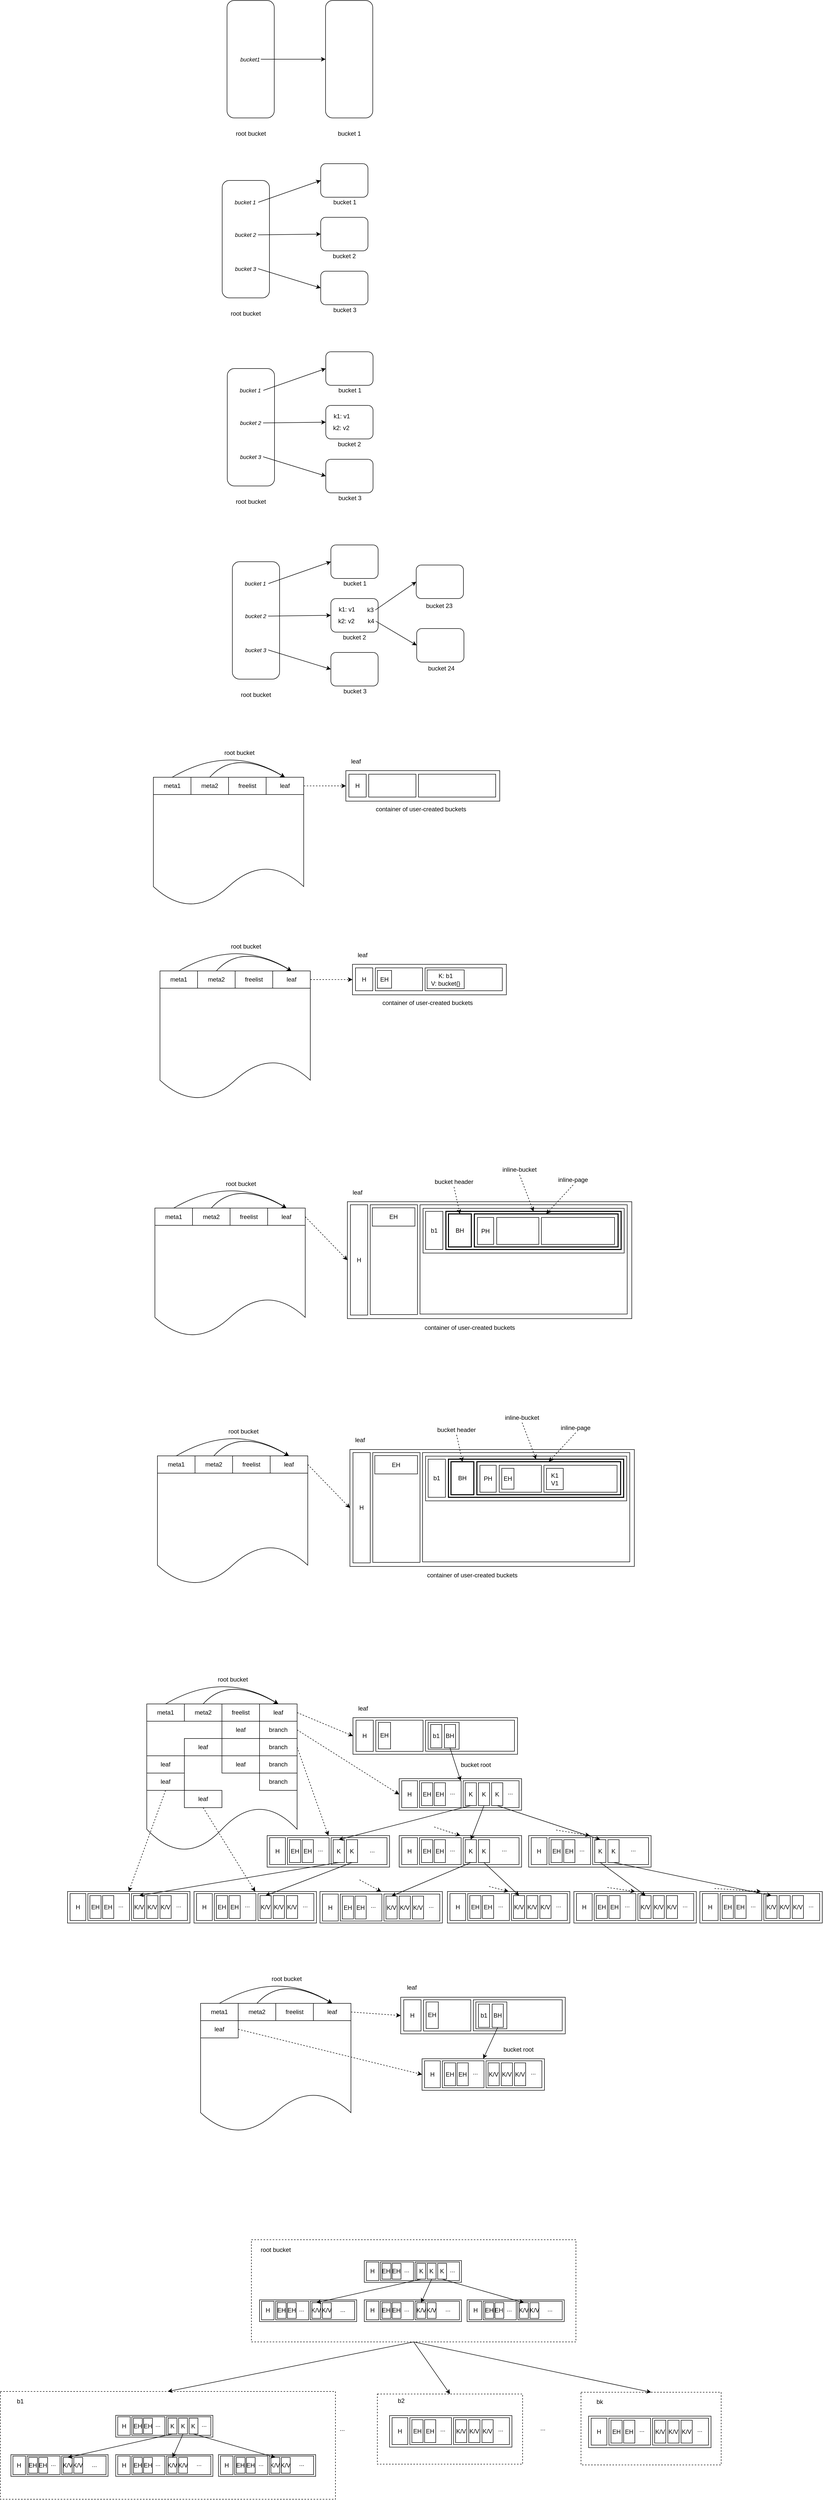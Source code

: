 <mxfile version="11.1.2" type="device"><diagram id="BWbyKrXOtRehS5KZtxQa" name="Page-1"><mxGraphModel dx="2078" dy="1014" grid="0" gridSize="10" guides="0" tooltips="1" connect="1" arrows="1" fold="1" page="0" pageScale="1" pageWidth="850" pageHeight="1100" math="0" shadow="0"><root><mxCell id="0"/><mxCell id="1" parent="0"/><mxCell id="jrjrJUPjEc2d0BoWf_ZL-358" value="" style="rounded=0;whiteSpace=wrap;html=1;dashed=1;" vertex="1" parent="1"><mxGeometry x="946" y="4832" width="276" height="143" as="geometry"/></mxCell><mxCell id="jrjrJUPjEc2d0BoWf_ZL-55" value="" style="rounded=0;whiteSpace=wrap;html=1;dashed=1;" vertex="1" parent="1"><mxGeometry x="297" y="4532" width="639" height="201" as="geometry"/></mxCell><mxCell id="6d67cia0pdB5r5mhbsme-12" value="" style="rounded=1;whiteSpace=wrap;html=1;" parent="1" vertex="1"><mxGeometry x="249" y="127" width="93" height="231" as="geometry"/></mxCell><mxCell id="6d67cia0pdB5r5mhbsme-13" value="root bucket" style="text;html=1;strokeColor=none;fillColor=none;align=center;verticalAlign=middle;whiteSpace=wrap;rounded=0;" parent="1" vertex="1"><mxGeometry x="258.5" y="379" width="74" height="20" as="geometry"/></mxCell><mxCell id="6d67cia0pdB5r5mhbsme-15" value="" style="rounded=1;whiteSpace=wrap;html=1;" parent="1" vertex="1"><mxGeometry x="443" y="127" width="93" height="231" as="geometry"/></mxCell><mxCell id="6d67cia0pdB5r5mhbsme-16" value="&lt;font style=&quot;font-size: 11px&quot;&gt;&lt;i&gt;bucket1&amp;nbsp;&lt;/i&gt;&lt;/font&gt;" style="text;html=1;strokeColor=none;fillColor=none;align=center;verticalAlign=middle;whiteSpace=wrap;rounded=0;" parent="1" vertex="1"><mxGeometry x="275.5" y="232.5" width="40" height="20" as="geometry"/></mxCell><mxCell id="6d67cia0pdB5r5mhbsme-17" value="bucket 1" style="text;html=1;strokeColor=none;fillColor=none;align=center;verticalAlign=middle;whiteSpace=wrap;rounded=0;" parent="1" vertex="1"><mxGeometry x="452.5" y="379" width="74" height="20" as="geometry"/></mxCell><mxCell id="6d67cia0pdB5r5mhbsme-18" value="" style="endArrow=classic;html=1;entryX=0;entryY=0.5;entryDx=0;entryDy=0;exitX=1;exitY=0.5;exitDx=0;exitDy=0;" parent="1" source="6d67cia0pdB5r5mhbsme-16" target="6d67cia0pdB5r5mhbsme-15" edge="1"><mxGeometry width="50" height="50" relative="1" as="geometry"><mxPoint x="324" y="243" as="sourcePoint"/><mxPoint x="365.5" y="192.5" as="targetPoint"/></mxGeometry></mxCell><mxCell id="6d67cia0pdB5r5mhbsme-19" value="" style="rounded=1;whiteSpace=wrap;html=1;" parent="1" vertex="1"><mxGeometry x="239.5" y="481" width="93" height="231" as="geometry"/></mxCell><mxCell id="6d67cia0pdB5r5mhbsme-20" value="root bucket" style="text;html=1;strokeColor=none;fillColor=none;align=center;verticalAlign=middle;whiteSpace=wrap;rounded=0;" parent="1" vertex="1"><mxGeometry x="249" y="733" width="74" height="20" as="geometry"/></mxCell><mxCell id="6d67cia0pdB5r5mhbsme-21" value="" style="rounded=1;whiteSpace=wrap;html=1;" parent="1" vertex="1"><mxGeometry x="433.5" y="448" width="93" height="66" as="geometry"/></mxCell><mxCell id="6d67cia0pdB5r5mhbsme-22" value="&lt;font style=&quot;font-size: 11px&quot;&gt;&lt;i&gt;bucket 1&amp;nbsp;&lt;/i&gt;&lt;/font&gt;" style="text;html=1;strokeColor=none;fillColor=none;align=center;verticalAlign=middle;whiteSpace=wrap;rounded=0;" parent="1" vertex="1"><mxGeometry x="261.5" y="514" width="49" height="20" as="geometry"/></mxCell><mxCell id="6d67cia0pdB5r5mhbsme-23" value="bucket 1" style="text;html=1;strokeColor=none;fillColor=none;align=center;verticalAlign=middle;whiteSpace=wrap;rounded=0;" parent="1" vertex="1"><mxGeometry x="443.5" y="514" width="74" height="20" as="geometry"/></mxCell><mxCell id="6d67cia0pdB5r5mhbsme-24" value="" style="endArrow=classic;html=1;entryX=0;entryY=0.5;entryDx=0;entryDy=0;exitX=1;exitY=0.5;exitDx=0;exitDy=0;" parent="1" source="6d67cia0pdB5r5mhbsme-22" target="6d67cia0pdB5r5mhbsme-21" edge="1"><mxGeometry width="50" height="50" relative="1" as="geometry"><mxPoint x="314.5" y="597" as="sourcePoint"/><mxPoint x="356" y="546.5" as="targetPoint"/></mxGeometry></mxCell><mxCell id="6d67cia0pdB5r5mhbsme-25" value="" style="rounded=1;whiteSpace=wrap;html=1;" parent="1" vertex="1"><mxGeometry x="433.5" y="553.5" width="93" height="66" as="geometry"/></mxCell><mxCell id="6d67cia0pdB5r5mhbsme-26" value="" style="rounded=1;whiteSpace=wrap;html=1;" parent="1" vertex="1"><mxGeometry x="433.5" y="659.5" width="93" height="66" as="geometry"/></mxCell><mxCell id="6d67cia0pdB5r5mhbsme-27" value="bucket 2" style="text;html=1;strokeColor=none;fillColor=none;align=center;verticalAlign=middle;whiteSpace=wrap;rounded=0;" parent="1" vertex="1"><mxGeometry x="443" y="619.5" width="74" height="20" as="geometry"/></mxCell><mxCell id="6d67cia0pdB5r5mhbsme-28" value="bucket 3" style="text;html=1;strokeColor=none;fillColor=none;align=center;verticalAlign=middle;whiteSpace=wrap;rounded=0;" parent="1" vertex="1"><mxGeometry x="443.5" y="725.5" width="74" height="20" as="geometry"/></mxCell><mxCell id="6d67cia0pdB5r5mhbsme-30" value="" style="endArrow=classic;html=1;entryX=0;entryY=0.5;entryDx=0;entryDy=0;exitX=1;exitY=0.5;exitDx=0;exitDy=0;" parent="1" source="6d67cia0pdB5r5mhbsme-32" target="6d67cia0pdB5r5mhbsme-25" edge="1"><mxGeometry width="50" height="50" relative="1" as="geometry"><mxPoint x="311" y="577" as="sourcePoint"/><mxPoint x="289" y="774" as="targetPoint"/></mxGeometry></mxCell><mxCell id="6d67cia0pdB5r5mhbsme-32" value="&lt;font style=&quot;font-size: 11px&quot;&gt;&lt;i&gt;bucket 2&lt;/i&gt;&lt;/font&gt;" style="text;html=1;strokeColor=none;fillColor=none;align=center;verticalAlign=middle;whiteSpace=wrap;rounded=0;" parent="1" vertex="1"><mxGeometry x="261" y="578" width="49" height="20" as="geometry"/></mxCell><mxCell id="6d67cia0pdB5r5mhbsme-33" value="&lt;font style=&quot;font-size: 11px&quot;&gt;&lt;i&gt;bucket 3&lt;/i&gt;&lt;/font&gt;" style="text;html=1;strokeColor=none;fillColor=none;align=center;verticalAlign=middle;whiteSpace=wrap;rounded=0;" parent="1" vertex="1"><mxGeometry x="261" y="644.5" width="49" height="20" as="geometry"/></mxCell><mxCell id="6d67cia0pdB5r5mhbsme-34" value="" style="endArrow=classic;html=1;entryX=0;entryY=0.5;entryDx=0;entryDy=0;exitX=1;exitY=0.5;exitDx=0;exitDy=0;" parent="1" source="6d67cia0pdB5r5mhbsme-33" target="6d67cia0pdB5r5mhbsme-26" edge="1"><mxGeometry width="50" height="50" relative="1" as="geometry"><mxPoint x="320.5" y="534" as="sourcePoint"/><mxPoint x="443.5" y="491" as="targetPoint"/></mxGeometry></mxCell><mxCell id="6d67cia0pdB5r5mhbsme-36" value="" style="rounded=1;whiteSpace=wrap;html=1;" parent="1" vertex="1"><mxGeometry x="249.5" y="851" width="93" height="231" as="geometry"/></mxCell><mxCell id="6d67cia0pdB5r5mhbsme-37" value="root bucket" style="text;html=1;strokeColor=none;fillColor=none;align=center;verticalAlign=middle;whiteSpace=wrap;rounded=0;" parent="1" vertex="1"><mxGeometry x="259" y="1103" width="74" height="20" as="geometry"/></mxCell><mxCell id="6d67cia0pdB5r5mhbsme-38" value="" style="rounded=1;whiteSpace=wrap;html=1;" parent="1" vertex="1"><mxGeometry x="443.5" y="818" width="93" height="66" as="geometry"/></mxCell><mxCell id="6d67cia0pdB5r5mhbsme-39" value="&lt;font style=&quot;font-size: 11px&quot;&gt;&lt;i&gt;bucket 1&amp;nbsp;&lt;/i&gt;&lt;/font&gt;" style="text;html=1;strokeColor=none;fillColor=none;align=center;verticalAlign=middle;whiteSpace=wrap;rounded=0;" parent="1" vertex="1"><mxGeometry x="271.5" y="884" width="49" height="20" as="geometry"/></mxCell><mxCell id="6d67cia0pdB5r5mhbsme-40" value="bucket 1" style="text;html=1;strokeColor=none;fillColor=none;align=center;verticalAlign=middle;whiteSpace=wrap;rounded=0;" parent="1" vertex="1"><mxGeometry x="453.5" y="884" width="74" height="20" as="geometry"/></mxCell><mxCell id="6d67cia0pdB5r5mhbsme-41" value="" style="endArrow=classic;html=1;entryX=0;entryY=0.5;entryDx=0;entryDy=0;exitX=1;exitY=0.5;exitDx=0;exitDy=0;" parent="1" source="6d67cia0pdB5r5mhbsme-39" target="6d67cia0pdB5r5mhbsme-38" edge="1"><mxGeometry width="50" height="50" relative="1" as="geometry"><mxPoint x="324.5" y="967" as="sourcePoint"/><mxPoint x="366" y="916.5" as="targetPoint"/></mxGeometry></mxCell><mxCell id="6d67cia0pdB5r5mhbsme-42" value="" style="rounded=1;whiteSpace=wrap;html=1;" parent="1" vertex="1"><mxGeometry x="443.5" y="923.5" width="93" height="66" as="geometry"/></mxCell><mxCell id="6d67cia0pdB5r5mhbsme-43" value="" style="rounded=1;whiteSpace=wrap;html=1;" parent="1" vertex="1"><mxGeometry x="443.5" y="1029.5" width="93" height="66" as="geometry"/></mxCell><mxCell id="6d67cia0pdB5r5mhbsme-44" value="bucket 2" style="text;html=1;strokeColor=none;fillColor=none;align=center;verticalAlign=middle;whiteSpace=wrap;rounded=0;" parent="1" vertex="1"><mxGeometry x="453" y="989.5" width="74" height="20" as="geometry"/></mxCell><mxCell id="6d67cia0pdB5r5mhbsme-45" value="bucket 3" style="text;html=1;strokeColor=none;fillColor=none;align=center;verticalAlign=middle;whiteSpace=wrap;rounded=0;" parent="1" vertex="1"><mxGeometry x="453.5" y="1095.5" width="74" height="20" as="geometry"/></mxCell><mxCell id="6d67cia0pdB5r5mhbsme-46" value="" style="endArrow=classic;html=1;entryX=0;entryY=0.5;entryDx=0;entryDy=0;exitX=1;exitY=0.5;exitDx=0;exitDy=0;" parent="1" source="6d67cia0pdB5r5mhbsme-47" target="6d67cia0pdB5r5mhbsme-42" edge="1"><mxGeometry width="50" height="50" relative="1" as="geometry"><mxPoint x="321" y="947" as="sourcePoint"/><mxPoint x="299" y="1144" as="targetPoint"/></mxGeometry></mxCell><mxCell id="6d67cia0pdB5r5mhbsme-47" value="&lt;font style=&quot;font-size: 11px&quot;&gt;&lt;i&gt;bucket 2&lt;/i&gt;&lt;/font&gt;" style="text;html=1;strokeColor=none;fillColor=none;align=center;verticalAlign=middle;whiteSpace=wrap;rounded=0;" parent="1" vertex="1"><mxGeometry x="271" y="948" width="49" height="20" as="geometry"/></mxCell><mxCell id="6d67cia0pdB5r5mhbsme-48" value="&lt;font style=&quot;font-size: 11px&quot;&gt;&lt;i&gt;bucket 3&lt;/i&gt;&lt;/font&gt;" style="text;html=1;strokeColor=none;fillColor=none;align=center;verticalAlign=middle;whiteSpace=wrap;rounded=0;" parent="1" vertex="1"><mxGeometry x="271" y="1014.5" width="49" height="20" as="geometry"/></mxCell><mxCell id="6d67cia0pdB5r5mhbsme-49" value="" style="endArrow=classic;html=1;entryX=0;entryY=0.5;entryDx=0;entryDy=0;exitX=1;exitY=0.5;exitDx=0;exitDy=0;" parent="1" source="6d67cia0pdB5r5mhbsme-48" target="6d67cia0pdB5r5mhbsme-43" edge="1"><mxGeometry width="50" height="50" relative="1" as="geometry"><mxPoint x="330.5" y="904" as="sourcePoint"/><mxPoint x="453.5" y="861" as="targetPoint"/></mxGeometry></mxCell><mxCell id="6d67cia0pdB5r5mhbsme-50" value="k1: v1" style="text;html=1;strokeColor=none;fillColor=none;align=center;verticalAlign=middle;whiteSpace=wrap;rounded=0;" parent="1" vertex="1"><mxGeometry x="455" y="935" width="40" height="20" as="geometry"/></mxCell><mxCell id="6d67cia0pdB5r5mhbsme-51" value="k2: v2" style="text;html=1;strokeColor=none;fillColor=none;align=center;verticalAlign=middle;whiteSpace=wrap;rounded=0;" parent="1" vertex="1"><mxGeometry x="454" y="958" width="40" height="20" as="geometry"/></mxCell><mxCell id="6d67cia0pdB5r5mhbsme-52" value="" style="rounded=1;whiteSpace=wrap;html=1;" parent="1" vertex="1"><mxGeometry x="259.5" y="1231" width="93" height="231" as="geometry"/></mxCell><mxCell id="6d67cia0pdB5r5mhbsme-53" value="root bucket" style="text;html=1;strokeColor=none;fillColor=none;align=center;verticalAlign=middle;whiteSpace=wrap;rounded=0;" parent="1" vertex="1"><mxGeometry x="269" y="1483" width="74" height="20" as="geometry"/></mxCell><mxCell id="6d67cia0pdB5r5mhbsme-54" value="" style="rounded=1;whiteSpace=wrap;html=1;" parent="1" vertex="1"><mxGeometry x="453.5" y="1198" width="93" height="66" as="geometry"/></mxCell><mxCell id="6d67cia0pdB5r5mhbsme-55" value="&lt;font style=&quot;font-size: 11px&quot;&gt;&lt;i&gt;bucket 1&amp;nbsp;&lt;/i&gt;&lt;/font&gt;" style="text;html=1;strokeColor=none;fillColor=none;align=center;verticalAlign=middle;whiteSpace=wrap;rounded=0;" parent="1" vertex="1"><mxGeometry x="281.5" y="1264" width="49" height="20" as="geometry"/></mxCell><mxCell id="6d67cia0pdB5r5mhbsme-56" value="bucket 1" style="text;html=1;strokeColor=none;fillColor=none;align=center;verticalAlign=middle;whiteSpace=wrap;rounded=0;" parent="1" vertex="1"><mxGeometry x="463.5" y="1264" width="74" height="20" as="geometry"/></mxCell><mxCell id="6d67cia0pdB5r5mhbsme-57" value="" style="endArrow=classic;html=1;entryX=0;entryY=0.5;entryDx=0;entryDy=0;exitX=1;exitY=0.5;exitDx=0;exitDy=0;" parent="1" source="6d67cia0pdB5r5mhbsme-55" target="6d67cia0pdB5r5mhbsme-54" edge="1"><mxGeometry width="50" height="50" relative="1" as="geometry"><mxPoint x="334.5" y="1347" as="sourcePoint"/><mxPoint x="376" y="1296.5" as="targetPoint"/></mxGeometry></mxCell><mxCell id="6d67cia0pdB5r5mhbsme-58" value="" style="rounded=1;whiteSpace=wrap;html=1;" parent="1" vertex="1"><mxGeometry x="453.5" y="1303.5" width="93" height="66" as="geometry"/></mxCell><mxCell id="6d67cia0pdB5r5mhbsme-59" value="" style="rounded=1;whiteSpace=wrap;html=1;" parent="1" vertex="1"><mxGeometry x="453.5" y="1409.5" width="93" height="66" as="geometry"/></mxCell><mxCell id="6d67cia0pdB5r5mhbsme-60" value="bucket 2" style="text;html=1;strokeColor=none;fillColor=none;align=center;verticalAlign=middle;whiteSpace=wrap;rounded=0;" parent="1" vertex="1"><mxGeometry x="463" y="1369.5" width="74" height="20" as="geometry"/></mxCell><mxCell id="6d67cia0pdB5r5mhbsme-61" value="bucket 3" style="text;html=1;strokeColor=none;fillColor=none;align=center;verticalAlign=middle;whiteSpace=wrap;rounded=0;" parent="1" vertex="1"><mxGeometry x="463.5" y="1475.5" width="74" height="20" as="geometry"/></mxCell><mxCell id="6d67cia0pdB5r5mhbsme-62" value="" style="endArrow=classic;html=1;entryX=0;entryY=0.5;entryDx=0;entryDy=0;exitX=1;exitY=0.5;exitDx=0;exitDy=0;" parent="1" source="6d67cia0pdB5r5mhbsme-63" target="6d67cia0pdB5r5mhbsme-58" edge="1"><mxGeometry width="50" height="50" relative="1" as="geometry"><mxPoint x="331" y="1327" as="sourcePoint"/><mxPoint x="309" y="1524" as="targetPoint"/></mxGeometry></mxCell><mxCell id="6d67cia0pdB5r5mhbsme-63" value="&lt;font style=&quot;font-size: 11px&quot;&gt;&lt;i&gt;bucket 2&lt;/i&gt;&lt;/font&gt;" style="text;html=1;strokeColor=none;fillColor=none;align=center;verticalAlign=middle;whiteSpace=wrap;rounded=0;" parent="1" vertex="1"><mxGeometry x="281" y="1328" width="49" height="20" as="geometry"/></mxCell><mxCell id="6d67cia0pdB5r5mhbsme-64" value="&lt;font style=&quot;font-size: 11px&quot;&gt;&lt;i&gt;bucket 3&lt;/i&gt;&lt;/font&gt;" style="text;html=1;strokeColor=none;fillColor=none;align=center;verticalAlign=middle;whiteSpace=wrap;rounded=0;" parent="1" vertex="1"><mxGeometry x="281" y="1394.5" width="49" height="20" as="geometry"/></mxCell><mxCell id="6d67cia0pdB5r5mhbsme-65" value="" style="endArrow=classic;html=1;entryX=0;entryY=0.5;entryDx=0;entryDy=0;exitX=1;exitY=0.5;exitDx=0;exitDy=0;" parent="1" source="6d67cia0pdB5r5mhbsme-64" target="6d67cia0pdB5r5mhbsme-59" edge="1"><mxGeometry width="50" height="50" relative="1" as="geometry"><mxPoint x="340.5" y="1284" as="sourcePoint"/><mxPoint x="463.5" y="1241" as="targetPoint"/></mxGeometry></mxCell><mxCell id="6d67cia0pdB5r5mhbsme-66" value="k1: v1" style="text;html=1;strokeColor=none;fillColor=none;align=center;verticalAlign=middle;whiteSpace=wrap;rounded=0;" parent="1" vertex="1"><mxGeometry x="465" y="1315" width="40" height="20" as="geometry"/></mxCell><mxCell id="6d67cia0pdB5r5mhbsme-67" value="k2: v2" style="text;html=1;strokeColor=none;fillColor=none;align=center;verticalAlign=middle;whiteSpace=wrap;rounded=0;" parent="1" vertex="1"><mxGeometry x="464" y="1338" width="40" height="20" as="geometry"/></mxCell><mxCell id="6d67cia0pdB5r5mhbsme-68" value="" style="rounded=1;whiteSpace=wrap;html=1;" parent="1" vertex="1"><mxGeometry x="621.5" y="1237.5" width="93" height="66" as="geometry"/></mxCell><mxCell id="6d67cia0pdB5r5mhbsme-69" value="" style="rounded=1;whiteSpace=wrap;html=1;" parent="1" vertex="1"><mxGeometry x="622.5" y="1362.5" width="93" height="66" as="geometry"/></mxCell><mxCell id="6d67cia0pdB5r5mhbsme-70" value="k3" style="text;html=1;strokeColor=none;fillColor=none;align=center;verticalAlign=middle;whiteSpace=wrap;rounded=0;" parent="1" vertex="1"><mxGeometry x="522" y="1316" width="19" height="20" as="geometry"/></mxCell><mxCell id="6d67cia0pdB5r5mhbsme-72" value="bucket 23" style="text;html=1;strokeColor=none;fillColor=none;align=center;verticalAlign=middle;whiteSpace=wrap;rounded=0;" parent="1" vertex="1"><mxGeometry x="629.5" y="1308" width="74" height="20" as="geometry"/></mxCell><mxCell id="6d67cia0pdB5r5mhbsme-73" value="bucket 24" style="text;html=1;strokeColor=none;fillColor=none;align=center;verticalAlign=middle;whiteSpace=wrap;rounded=0;" parent="1" vertex="1"><mxGeometry x="633.5" y="1431" width="74" height="20" as="geometry"/></mxCell><mxCell id="6d67cia0pdB5r5mhbsme-74" value="" style="endArrow=classic;html=1;entryX=0;entryY=0.5;entryDx=0;entryDy=0;exitX=1;exitY=0.5;exitDx=0;exitDy=0;" parent="1" source="6d67cia0pdB5r5mhbsme-70" target="6d67cia0pdB5r5mhbsme-68" edge="1"><mxGeometry width="50" height="50" relative="1" as="geometry"><mxPoint x="239" y="1574" as="sourcePoint"/><mxPoint x="289" y="1524" as="targetPoint"/></mxGeometry></mxCell><mxCell id="6d67cia0pdB5r5mhbsme-75" value="k4" style="text;html=1;strokeColor=none;fillColor=none;align=center;verticalAlign=middle;whiteSpace=wrap;rounded=0;" parent="1" vertex="1"><mxGeometry x="523" y="1338" width="19" height="20" as="geometry"/></mxCell><mxCell id="6d67cia0pdB5r5mhbsme-76" value="" style="endArrow=classic;html=1;entryX=0;entryY=0.5;entryDx=0;entryDy=0;exitX=1;exitY=0.5;exitDx=0;exitDy=0;" parent="1" source="6d67cia0pdB5r5mhbsme-75" target="6d67cia0pdB5r5mhbsme-69" edge="1"><mxGeometry width="50" height="50" relative="1" as="geometry"><mxPoint x="551" y="1336" as="sourcePoint"/><mxPoint x="631.5" y="1280.5" as="targetPoint"/></mxGeometry></mxCell><mxCell id="QAQdi22Dsn-tCektl1rJ-4" value="" style="shape=document;whiteSpace=wrap;html=1;boundedLbl=1;" parent="1" vertex="1"><mxGeometry x="104" y="1655" width="296" height="253" as="geometry"/></mxCell><mxCell id="QAQdi22Dsn-tCektl1rJ-5" value="meta1" style="rounded=0;whiteSpace=wrap;html=1;" parent="1" vertex="1"><mxGeometry x="104" y="1655" width="74" height="34" as="geometry"/></mxCell><mxCell id="QAQdi22Dsn-tCektl1rJ-8" value="meta2" style="rounded=0;whiteSpace=wrap;html=1;" parent="1" vertex="1"><mxGeometry x="178" y="1655" width="74" height="34" as="geometry"/></mxCell><mxCell id="QAQdi22Dsn-tCektl1rJ-9" value="freelist" style="rounded=0;whiteSpace=wrap;html=1;" parent="1" vertex="1"><mxGeometry x="252" y="1655" width="74" height="34" as="geometry"/></mxCell><mxCell id="QAQdi22Dsn-tCektl1rJ-10" value="leaf" style="rounded=0;whiteSpace=wrap;html=1;" parent="1" vertex="1"><mxGeometry x="326" y="1655" width="74" height="34" as="geometry"/></mxCell><mxCell id="QAQdi22Dsn-tCektl1rJ-12" value="" style="curved=1;endArrow=classic;html=1;entryX=0.5;entryY=0;entryDx=0;entryDy=0;exitX=0.5;exitY=0;exitDx=0;exitDy=0;" parent="1" source="QAQdi22Dsn-tCektl1rJ-5" target="QAQdi22Dsn-tCektl1rJ-10" edge="1"><mxGeometry width="50" height="50" relative="1" as="geometry"><mxPoint x="177" y="1580" as="sourcePoint"/><mxPoint x="227" y="1530" as="targetPoint"/><Array as="points"><mxPoint x="255" y="1589"/></Array></mxGeometry></mxCell><mxCell id="QAQdi22Dsn-tCektl1rJ-13" value="" style="curved=1;endArrow=classic;html=1;exitX=0.5;exitY=0;exitDx=0;exitDy=0;entryX=0.5;entryY=0;entryDx=0;entryDy=0;" parent="1" source="QAQdi22Dsn-tCektl1rJ-8" target="QAQdi22Dsn-tCektl1rJ-10" edge="1"><mxGeometry width="50" height="50" relative="1" as="geometry"><mxPoint x="151" y="1665" as="sourcePoint"/><mxPoint x="360" y="1599" as="targetPoint"/><Array as="points"><mxPoint x="265" y="1599"/></Array></mxGeometry></mxCell><mxCell id="QAQdi22Dsn-tCektl1rJ-14" value="" style="endArrow=classic;html=1;exitX=1;exitY=0.5;exitDx=0;exitDy=0;dashed=1;entryX=0;entryY=0.5;entryDx=0;entryDy=0;" parent="1" source="QAQdi22Dsn-tCektl1rJ-10" target="QAQdi22Dsn-tCektl1rJ-15" edge="1"><mxGeometry width="50" height="50" relative="1" as="geometry"><mxPoint x="424" y="1676" as="sourcePoint"/><mxPoint x="474" y="1672" as="targetPoint"/></mxGeometry></mxCell><mxCell id="QAQdi22Dsn-tCektl1rJ-19" value="root bucket" style="text;html=1;strokeColor=none;fillColor=none;align=center;verticalAlign=middle;whiteSpace=wrap;rounded=0;" parent="1" vertex="1"><mxGeometry x="230" y="1597" width="87" height="20" as="geometry"/></mxCell><mxCell id="QAQdi22Dsn-tCektl1rJ-21" value="" style="group" parent="1" vertex="1" connectable="0"><mxGeometry x="483" y="1642" width="303" height="60" as="geometry"/></mxCell><mxCell id="QAQdi22Dsn-tCektl1rJ-20" value="" style="group" parent="QAQdi22Dsn-tCektl1rJ-21" vertex="1" connectable="0"><mxGeometry width="303" height="60" as="geometry"/></mxCell><mxCell id="QAQdi22Dsn-tCektl1rJ-15" value="" style="rounded=0;whiteSpace=wrap;html=1;" parent="QAQdi22Dsn-tCektl1rJ-20" vertex="1"><mxGeometry width="303" height="60" as="geometry"/></mxCell><mxCell id="QAQdi22Dsn-tCektl1rJ-16" value="H" style="rounded=0;whiteSpace=wrap;html=1;" parent="QAQdi22Dsn-tCektl1rJ-20" vertex="1"><mxGeometry x="6" y="7" width="34" height="45" as="geometry"/></mxCell><mxCell id="QAQdi22Dsn-tCektl1rJ-17" value="" style="rounded=0;whiteSpace=wrap;html=1;" parent="QAQdi22Dsn-tCektl1rJ-20" vertex="1"><mxGeometry x="45" y="7" width="93" height="45" as="geometry"/></mxCell><mxCell id="QAQdi22Dsn-tCektl1rJ-18" value="" style="rounded=0;whiteSpace=wrap;html=1;" parent="QAQdi22Dsn-tCektl1rJ-20" vertex="1"><mxGeometry x="143" y="7" width="152" height="45" as="geometry"/></mxCell><mxCell id="QAQdi22Dsn-tCektl1rJ-22" value="leaf" style="text;html=1;strokeColor=none;fillColor=none;align=center;verticalAlign=middle;whiteSpace=wrap;rounded=0;" parent="1" vertex="1"><mxGeometry x="483" y="1614" width="40" height="20" as="geometry"/></mxCell><mxCell id="QAQdi22Dsn-tCektl1rJ-23" value="container of user-created buckets" style="text;html=1;strokeColor=none;fillColor=none;align=center;verticalAlign=middle;whiteSpace=wrap;rounded=0;" parent="1" vertex="1"><mxGeometry x="540" y="1708" width="182" height="20" as="geometry"/></mxCell><mxCell id="QAQdi22Dsn-tCektl1rJ-41" value="" style="shape=document;whiteSpace=wrap;html=1;boundedLbl=1;" parent="1" vertex="1"><mxGeometry x="117" y="2036" width="296" height="253" as="geometry"/></mxCell><mxCell id="QAQdi22Dsn-tCektl1rJ-42" value="meta1" style="rounded=0;whiteSpace=wrap;html=1;" parent="1" vertex="1"><mxGeometry x="117" y="2036" width="74" height="34" as="geometry"/></mxCell><mxCell id="QAQdi22Dsn-tCektl1rJ-43" value="meta2" style="rounded=0;whiteSpace=wrap;html=1;" parent="1" vertex="1"><mxGeometry x="191" y="2036" width="74" height="34" as="geometry"/></mxCell><mxCell id="QAQdi22Dsn-tCektl1rJ-44" value="freelist" style="rounded=0;whiteSpace=wrap;html=1;" parent="1" vertex="1"><mxGeometry x="265" y="2036" width="74" height="34" as="geometry"/></mxCell><mxCell id="QAQdi22Dsn-tCektl1rJ-45" value="leaf" style="rounded=0;whiteSpace=wrap;html=1;" parent="1" vertex="1"><mxGeometry x="339" y="2036" width="74" height="34" as="geometry"/></mxCell><mxCell id="QAQdi22Dsn-tCektl1rJ-46" value="" style="curved=1;endArrow=classic;html=1;entryX=0.5;entryY=0;entryDx=0;entryDy=0;exitX=0.5;exitY=0;exitDx=0;exitDy=0;" parent="1" source="QAQdi22Dsn-tCektl1rJ-42" target="QAQdi22Dsn-tCektl1rJ-45" edge="1"><mxGeometry width="50" height="50" relative="1" as="geometry"><mxPoint x="190" y="1961" as="sourcePoint"/><mxPoint x="240" y="1911" as="targetPoint"/><Array as="points"><mxPoint x="268" y="1970"/></Array></mxGeometry></mxCell><mxCell id="QAQdi22Dsn-tCektl1rJ-47" value="" style="curved=1;endArrow=classic;html=1;exitX=0.5;exitY=0;exitDx=0;exitDy=0;entryX=0.5;entryY=0;entryDx=0;entryDy=0;" parent="1" source="QAQdi22Dsn-tCektl1rJ-43" target="QAQdi22Dsn-tCektl1rJ-45" edge="1"><mxGeometry width="50" height="50" relative="1" as="geometry"><mxPoint x="164" y="2046" as="sourcePoint"/><mxPoint x="373" y="1980" as="targetPoint"/><Array as="points"><mxPoint x="278" y="1980"/></Array></mxGeometry></mxCell><mxCell id="QAQdi22Dsn-tCektl1rJ-48" value="" style="endArrow=classic;html=1;exitX=1;exitY=0.5;exitDx=0;exitDy=0;dashed=1;entryX=0;entryY=0.5;entryDx=0;entryDy=0;" parent="1" source="QAQdi22Dsn-tCektl1rJ-45" target="QAQdi22Dsn-tCektl1rJ-52" edge="1"><mxGeometry width="50" height="50" relative="1" as="geometry"><mxPoint x="437" y="2057" as="sourcePoint"/><mxPoint x="487" y="2053" as="targetPoint"/></mxGeometry></mxCell><mxCell id="QAQdi22Dsn-tCektl1rJ-49" value="root bucket" style="text;html=1;strokeColor=none;fillColor=none;align=center;verticalAlign=middle;whiteSpace=wrap;rounded=0;" parent="1" vertex="1"><mxGeometry x="243" y="1978" width="87" height="20" as="geometry"/></mxCell><mxCell id="QAQdi22Dsn-tCektl1rJ-50" value="" style="group" parent="1" vertex="1" connectable="0"><mxGeometry x="496" y="2023" width="303" height="60" as="geometry"/></mxCell><mxCell id="QAQdi22Dsn-tCektl1rJ-51" value="" style="group" parent="QAQdi22Dsn-tCektl1rJ-50" vertex="1" connectable="0"><mxGeometry width="303" height="60" as="geometry"/></mxCell><mxCell id="QAQdi22Dsn-tCektl1rJ-52" value="" style="rounded=0;whiteSpace=wrap;html=1;" parent="QAQdi22Dsn-tCektl1rJ-51" vertex="1"><mxGeometry width="303" height="60" as="geometry"/></mxCell><mxCell id="QAQdi22Dsn-tCektl1rJ-53" value="H" style="rounded=0;whiteSpace=wrap;html=1;" parent="QAQdi22Dsn-tCektl1rJ-51" vertex="1"><mxGeometry x="6" y="7" width="34" height="45" as="geometry"/></mxCell><mxCell id="QAQdi22Dsn-tCektl1rJ-54" value="" style="rounded=0;whiteSpace=wrap;html=1;" parent="QAQdi22Dsn-tCektl1rJ-51" vertex="1"><mxGeometry x="45" y="7" width="93" height="45" as="geometry"/></mxCell><mxCell id="QAQdi22Dsn-tCektl1rJ-55" value="" style="rounded=0;whiteSpace=wrap;html=1;" parent="QAQdi22Dsn-tCektl1rJ-51" vertex="1"><mxGeometry x="143" y="7" width="152" height="45" as="geometry"/></mxCell><mxCell id="QAQdi22Dsn-tCektl1rJ-59" value="EH" style="rounded=0;whiteSpace=wrap;html=1;" parent="QAQdi22Dsn-tCektl1rJ-51" vertex="1"><mxGeometry x="49" y="12" width="28" height="35" as="geometry"/></mxCell><mxCell id="QAQdi22Dsn-tCektl1rJ-60" value="K: b1&lt;br&gt;V: bucket{}" style="rounded=0;whiteSpace=wrap;html=1;" parent="QAQdi22Dsn-tCektl1rJ-51" vertex="1"><mxGeometry x="147" y="11" width="73" height="37" as="geometry"/></mxCell><mxCell id="QAQdi22Dsn-tCektl1rJ-56" value="leaf" style="text;html=1;strokeColor=none;fillColor=none;align=center;verticalAlign=middle;whiteSpace=wrap;rounded=0;" parent="1" vertex="1"><mxGeometry x="496" y="1995" width="40" height="20" as="geometry"/></mxCell><mxCell id="QAQdi22Dsn-tCektl1rJ-57" value="container of user-created buckets" style="text;html=1;strokeColor=none;fillColor=none;align=center;verticalAlign=middle;whiteSpace=wrap;rounded=0;" parent="1" vertex="1"><mxGeometry x="553" y="2089" width="182" height="20" as="geometry"/></mxCell><mxCell id="QAQdi22Dsn-tCektl1rJ-61" value="" style="shape=document;whiteSpace=wrap;html=1;boundedLbl=1;" parent="1" vertex="1"><mxGeometry x="107" y="2502.5" width="296" height="253" as="geometry"/></mxCell><mxCell id="QAQdi22Dsn-tCektl1rJ-62" value="meta1" style="rounded=0;whiteSpace=wrap;html=1;" parent="1" vertex="1"><mxGeometry x="107" y="2502.5" width="74" height="34" as="geometry"/></mxCell><mxCell id="QAQdi22Dsn-tCektl1rJ-63" value="meta2" style="rounded=0;whiteSpace=wrap;html=1;" parent="1" vertex="1"><mxGeometry x="181" y="2502.5" width="74" height="34" as="geometry"/></mxCell><mxCell id="QAQdi22Dsn-tCektl1rJ-64" value="freelist" style="rounded=0;whiteSpace=wrap;html=1;" parent="1" vertex="1"><mxGeometry x="255" y="2502.5" width="74" height="34" as="geometry"/></mxCell><mxCell id="QAQdi22Dsn-tCektl1rJ-65" value="leaf" style="rounded=0;whiteSpace=wrap;html=1;" parent="1" vertex="1"><mxGeometry x="329" y="2502.5" width="74" height="34" as="geometry"/></mxCell><mxCell id="QAQdi22Dsn-tCektl1rJ-66" value="" style="curved=1;endArrow=classic;html=1;entryX=0.5;entryY=0;entryDx=0;entryDy=0;exitX=0.5;exitY=0;exitDx=0;exitDy=0;" parent="1" source="QAQdi22Dsn-tCektl1rJ-62" target="QAQdi22Dsn-tCektl1rJ-65" edge="1"><mxGeometry width="50" height="50" relative="1" as="geometry"><mxPoint x="180" y="2427.5" as="sourcePoint"/><mxPoint x="230" y="2377.5" as="targetPoint"/><Array as="points"><mxPoint x="258" y="2436.5"/></Array></mxGeometry></mxCell><mxCell id="QAQdi22Dsn-tCektl1rJ-67" value="" style="curved=1;endArrow=classic;html=1;exitX=0.5;exitY=0;exitDx=0;exitDy=0;entryX=0.5;entryY=0;entryDx=0;entryDy=0;" parent="1" source="QAQdi22Dsn-tCektl1rJ-63" target="QAQdi22Dsn-tCektl1rJ-65" edge="1"><mxGeometry width="50" height="50" relative="1" as="geometry"><mxPoint x="154" y="2512.5" as="sourcePoint"/><mxPoint x="363" y="2446.5" as="targetPoint"/><Array as="points"><mxPoint x="268" y="2446.5"/></Array></mxGeometry></mxCell><mxCell id="QAQdi22Dsn-tCektl1rJ-68" value="" style="endArrow=classic;html=1;exitX=1;exitY=0.5;exitDx=0;exitDy=0;dashed=1;entryX=0;entryY=0.5;entryDx=0;entryDy=0;" parent="1" source="QAQdi22Dsn-tCektl1rJ-65" target="QAQdi22Dsn-tCektl1rJ-72" edge="1"><mxGeometry width="50" height="50" relative="1" as="geometry"><mxPoint x="427" y="2523.5" as="sourcePoint"/><mxPoint x="477" y="2519.5" as="targetPoint"/></mxGeometry></mxCell><mxCell id="QAQdi22Dsn-tCektl1rJ-69" value="root bucket" style="text;html=1;strokeColor=none;fillColor=none;align=center;verticalAlign=middle;whiteSpace=wrap;rounded=0;" parent="1" vertex="1"><mxGeometry x="233" y="2444.5" width="87" height="20" as="geometry"/></mxCell><mxCell id="QAQdi22Dsn-tCektl1rJ-70" value="" style="group" parent="1" vertex="1" connectable="0"><mxGeometry x="486" y="2490" width="560" height="230" as="geometry"/></mxCell><mxCell id="QAQdi22Dsn-tCektl1rJ-71" value="" style="group" parent="QAQdi22Dsn-tCektl1rJ-70" vertex="1" connectable="0"><mxGeometry width="560" height="230" as="geometry"/></mxCell><mxCell id="QAQdi22Dsn-tCektl1rJ-72" value="" style="rounded=0;whiteSpace=wrap;html=1;" parent="QAQdi22Dsn-tCektl1rJ-71" vertex="1"><mxGeometry width="560" height="230" as="geometry"/></mxCell><mxCell id="QAQdi22Dsn-tCektl1rJ-73" value="H" style="rounded=0;whiteSpace=wrap;html=1;" parent="QAQdi22Dsn-tCektl1rJ-71" vertex="1"><mxGeometry x="6" y="6" width="34" height="217" as="geometry"/></mxCell><mxCell id="QAQdi22Dsn-tCektl1rJ-74" value="" style="rounded=0;whiteSpace=wrap;html=1;" parent="QAQdi22Dsn-tCektl1rJ-71" vertex="1"><mxGeometry x="45" y="6" width="93" height="216" as="geometry"/></mxCell><mxCell id="QAQdi22Dsn-tCektl1rJ-75" value="" style="rounded=0;whiteSpace=wrap;html=1;" parent="QAQdi22Dsn-tCektl1rJ-71" vertex="1"><mxGeometry x="143" y="6" width="408" height="215" as="geometry"/></mxCell><mxCell id="QAQdi22Dsn-tCektl1rJ-76" value="EH" style="rounded=0;whiteSpace=wrap;html=1;" parent="QAQdi22Dsn-tCektl1rJ-71" vertex="1"><mxGeometry x="49" y="12" width="84" height="36" as="geometry"/></mxCell><mxCell id="QAQdi22Dsn-tCektl1rJ-81" value="" style="rounded=0;whiteSpace=wrap;html=1;" parent="QAQdi22Dsn-tCektl1rJ-71" vertex="1"><mxGeometry x="149" y="13" width="396" height="88" as="geometry"/></mxCell><mxCell id="QAQdi22Dsn-tCektl1rJ-82" value="b1" style="rounded=0;whiteSpace=wrap;html=1;" parent="QAQdi22Dsn-tCektl1rJ-71" vertex="1"><mxGeometry x="154" y="19" width="34" height="75" as="geometry"/></mxCell><mxCell id="QAQdi22Dsn-tCektl1rJ-83" value="" style="rounded=0;whiteSpace=wrap;html=1;strokeWidth=2;" parent="QAQdi22Dsn-tCektl1rJ-71" vertex="1"><mxGeometry x="194" y="19" width="345" height="75" as="geometry"/></mxCell><mxCell id="QAQdi22Dsn-tCektl1rJ-89" value="BH" style="rounded=0;whiteSpace=wrap;html=1;strokeWidth=2;" parent="QAQdi22Dsn-tCektl1rJ-71" vertex="1"><mxGeometry x="199" y="24" width="45" height="65" as="geometry"/></mxCell><mxCell id="QAQdi22Dsn-tCektl1rJ-90" value="" style="rounded=0;whiteSpace=wrap;html=1;strokeWidth=2;" parent="QAQdi22Dsn-tCektl1rJ-71" vertex="1"><mxGeometry x="250" y="24" width="283" height="65" as="geometry"/></mxCell><mxCell id="QAQdi22Dsn-tCektl1rJ-84" value="PH" style="rounded=0;whiteSpace=wrap;html=1;" parent="QAQdi22Dsn-tCektl1rJ-71" vertex="1"><mxGeometry x="256" y="31" width="32" height="53" as="geometry"/></mxCell><mxCell id="QAQdi22Dsn-tCektl1rJ-85" value="" style="rounded=0;whiteSpace=wrap;html=1;" parent="QAQdi22Dsn-tCektl1rJ-71" vertex="1"><mxGeometry x="294" y="31" width="83" height="53" as="geometry"/></mxCell><mxCell id="QAQdi22Dsn-tCektl1rJ-86" value="" style="rounded=0;whiteSpace=wrap;html=1;" parent="QAQdi22Dsn-tCektl1rJ-71" vertex="1"><mxGeometry x="382" y="31" width="144" height="53" as="geometry"/></mxCell><mxCell id="QAQdi22Dsn-tCektl1rJ-78" value="leaf" style="text;html=1;strokeColor=none;fillColor=none;align=center;verticalAlign=middle;whiteSpace=wrap;rounded=0;" parent="1" vertex="1"><mxGeometry x="486" y="2461.5" width="40" height="20" as="geometry"/></mxCell><mxCell id="QAQdi22Dsn-tCektl1rJ-79" value="container of user-created buckets" style="text;html=1;strokeColor=none;fillColor=none;align=center;verticalAlign=middle;whiteSpace=wrap;rounded=0;" parent="1" vertex="1"><mxGeometry x="636" y="2727.5" width="182" height="20" as="geometry"/></mxCell><mxCell id="QAQdi22Dsn-tCektl1rJ-91" value="inline-bucket" style="text;html=1;strokeColor=none;fillColor=none;align=center;verticalAlign=middle;whiteSpace=wrap;rounded=0;" parent="1" vertex="1"><mxGeometry x="735" y="2417" width="180" height="20" as="geometry"/></mxCell><mxCell id="QAQdi22Dsn-tCektl1rJ-92" value="" style="endArrow=classic;html=1;dashed=1;exitX=0.5;exitY=1;exitDx=0;exitDy=0;entryX=0.5;entryY=0;entryDx=0;entryDy=0;" parent="1" source="QAQdi22Dsn-tCektl1rJ-91" target="QAQdi22Dsn-tCektl1rJ-83" edge="1"><mxGeometry width="50" height="50" relative="1" as="geometry"><mxPoint x="104" y="2826" as="sourcePoint"/><mxPoint x="154" y="2776" as="targetPoint"/></mxGeometry></mxCell><mxCell id="QAQdi22Dsn-tCektl1rJ-93" value="bucket header" style="text;html=1;strokeColor=none;fillColor=none;align=center;verticalAlign=middle;whiteSpace=wrap;rounded=0;" parent="1" vertex="1"><mxGeometry x="648" y="2441" width="96" height="20" as="geometry"/></mxCell><mxCell id="QAQdi22Dsn-tCektl1rJ-94" value="" style="endArrow=classic;html=1;dashed=1;exitX=0.5;exitY=1;exitDx=0;exitDy=0;entryX=0.5;entryY=0;entryDx=0;entryDy=0;" parent="1" source="QAQdi22Dsn-tCektl1rJ-93" target="QAQdi22Dsn-tCektl1rJ-89" edge="1"><mxGeometry width="50" height="50" relative="1" as="geometry"><mxPoint x="104" y="2826" as="sourcePoint"/><mxPoint x="154" y="2776" as="targetPoint"/></mxGeometry></mxCell><mxCell id="QAQdi22Dsn-tCektl1rJ-95" value="inline-page" style="text;html=1;strokeColor=none;fillColor=none;align=center;verticalAlign=middle;whiteSpace=wrap;rounded=0;" parent="1" vertex="1"><mxGeometry x="881" y="2437" width="99" height="20" as="geometry"/></mxCell><mxCell id="QAQdi22Dsn-tCektl1rJ-96" value="" style="endArrow=classic;html=1;dashed=1;exitX=0.5;exitY=1;exitDx=0;exitDy=0;entryX=0.5;entryY=0;entryDx=0;entryDy=0;" parent="1" source="QAQdi22Dsn-tCektl1rJ-95" target="QAQdi22Dsn-tCektl1rJ-90" edge="1"><mxGeometry width="50" height="50" relative="1" as="geometry"><mxPoint x="104" y="2826" as="sourcePoint"/><mxPoint x="154" y="2776" as="targetPoint"/></mxGeometry></mxCell><mxCell id="QAQdi22Dsn-tCektl1rJ-149" value="" style="shape=document;whiteSpace=wrap;html=1;boundedLbl=1;" parent="1" vertex="1"><mxGeometry x="112" y="2990" width="296" height="253" as="geometry"/></mxCell><mxCell id="QAQdi22Dsn-tCektl1rJ-150" value="meta1" style="rounded=0;whiteSpace=wrap;html=1;" parent="1" vertex="1"><mxGeometry x="112" y="2990" width="74" height="34" as="geometry"/></mxCell><mxCell id="QAQdi22Dsn-tCektl1rJ-151" value="meta2" style="rounded=0;whiteSpace=wrap;html=1;" parent="1" vertex="1"><mxGeometry x="186" y="2990" width="74" height="34" as="geometry"/></mxCell><mxCell id="QAQdi22Dsn-tCektl1rJ-152" value="freelist" style="rounded=0;whiteSpace=wrap;html=1;" parent="1" vertex="1"><mxGeometry x="260" y="2990" width="74" height="34" as="geometry"/></mxCell><mxCell id="QAQdi22Dsn-tCektl1rJ-153" value="leaf" style="rounded=0;whiteSpace=wrap;html=1;" parent="1" vertex="1"><mxGeometry x="334" y="2990" width="74" height="34" as="geometry"/></mxCell><mxCell id="QAQdi22Dsn-tCektl1rJ-154" value="" style="curved=1;endArrow=classic;html=1;entryX=0.5;entryY=0;entryDx=0;entryDy=0;exitX=0.5;exitY=0;exitDx=0;exitDy=0;" parent="1" source="QAQdi22Dsn-tCektl1rJ-150" target="QAQdi22Dsn-tCektl1rJ-153" edge="1"><mxGeometry width="50" height="50" relative="1" as="geometry"><mxPoint x="185" y="2915" as="sourcePoint"/><mxPoint x="235" y="2865" as="targetPoint"/><Array as="points"><mxPoint x="263" y="2924"/></Array></mxGeometry></mxCell><mxCell id="QAQdi22Dsn-tCektl1rJ-155" value="" style="curved=1;endArrow=classic;html=1;exitX=0.5;exitY=0;exitDx=0;exitDy=0;entryX=0.5;entryY=0;entryDx=0;entryDy=0;" parent="1" source="QAQdi22Dsn-tCektl1rJ-151" target="QAQdi22Dsn-tCektl1rJ-153" edge="1"><mxGeometry width="50" height="50" relative="1" as="geometry"><mxPoint x="159" y="3000" as="sourcePoint"/><mxPoint x="368" y="2934" as="targetPoint"/><Array as="points"><mxPoint x="273" y="2934"/></Array></mxGeometry></mxCell><mxCell id="QAQdi22Dsn-tCektl1rJ-156" value="" style="endArrow=classic;html=1;exitX=1;exitY=0.5;exitDx=0;exitDy=0;dashed=1;entryX=0;entryY=0.5;entryDx=0;entryDy=0;" parent="1" source="QAQdi22Dsn-tCektl1rJ-153" target="QAQdi22Dsn-tCektl1rJ-160" edge="1"><mxGeometry width="50" height="50" relative="1" as="geometry"><mxPoint x="432" y="3011" as="sourcePoint"/><mxPoint x="482" y="3007" as="targetPoint"/></mxGeometry></mxCell><mxCell id="QAQdi22Dsn-tCektl1rJ-157" value="root bucket" style="text;html=1;strokeColor=none;fillColor=none;align=center;verticalAlign=middle;whiteSpace=wrap;rounded=0;" parent="1" vertex="1"><mxGeometry x="238" y="2932" width="87" height="20" as="geometry"/></mxCell><mxCell id="QAQdi22Dsn-tCektl1rJ-158" value="" style="group" parent="1" vertex="1" connectable="0"><mxGeometry x="491" y="2977.5" width="560" height="230" as="geometry"/></mxCell><mxCell id="QAQdi22Dsn-tCektl1rJ-159" value="" style="group" parent="QAQdi22Dsn-tCektl1rJ-158" vertex="1" connectable="0"><mxGeometry width="560" height="230" as="geometry"/></mxCell><mxCell id="QAQdi22Dsn-tCektl1rJ-160" value="" style="rounded=0;whiteSpace=wrap;html=1;" parent="QAQdi22Dsn-tCektl1rJ-159" vertex="1"><mxGeometry width="560" height="230" as="geometry"/></mxCell><mxCell id="QAQdi22Dsn-tCektl1rJ-161" value="H" style="rounded=0;whiteSpace=wrap;html=1;" parent="QAQdi22Dsn-tCektl1rJ-159" vertex="1"><mxGeometry x="6" y="6" width="34" height="217" as="geometry"/></mxCell><mxCell id="QAQdi22Dsn-tCektl1rJ-162" value="" style="rounded=0;whiteSpace=wrap;html=1;" parent="QAQdi22Dsn-tCektl1rJ-159" vertex="1"><mxGeometry x="45" y="6" width="93" height="216" as="geometry"/></mxCell><mxCell id="QAQdi22Dsn-tCektl1rJ-163" value="" style="rounded=0;whiteSpace=wrap;html=1;" parent="QAQdi22Dsn-tCektl1rJ-159" vertex="1"><mxGeometry x="143" y="6" width="408" height="215" as="geometry"/></mxCell><mxCell id="QAQdi22Dsn-tCektl1rJ-164" value="EH" style="rounded=0;whiteSpace=wrap;html=1;" parent="QAQdi22Dsn-tCektl1rJ-159" vertex="1"><mxGeometry x="49" y="12" width="84" height="36" as="geometry"/></mxCell><mxCell id="QAQdi22Dsn-tCektl1rJ-165" value="" style="rounded=0;whiteSpace=wrap;html=1;" parent="QAQdi22Dsn-tCektl1rJ-159" vertex="1"><mxGeometry x="149" y="13" width="396" height="88" as="geometry"/></mxCell><mxCell id="QAQdi22Dsn-tCektl1rJ-166" value="b1" style="rounded=0;whiteSpace=wrap;html=1;" parent="QAQdi22Dsn-tCektl1rJ-159" vertex="1"><mxGeometry x="154" y="19" width="34" height="75" as="geometry"/></mxCell><mxCell id="QAQdi22Dsn-tCektl1rJ-167" value="" style="rounded=0;whiteSpace=wrap;html=1;strokeWidth=2;" parent="QAQdi22Dsn-tCektl1rJ-159" vertex="1"><mxGeometry x="194" y="19" width="345" height="75" as="geometry"/></mxCell><mxCell id="QAQdi22Dsn-tCektl1rJ-168" value="BH" style="rounded=0;whiteSpace=wrap;html=1;strokeWidth=2;" parent="QAQdi22Dsn-tCektl1rJ-159" vertex="1"><mxGeometry x="199" y="24" width="45" height="65" as="geometry"/></mxCell><mxCell id="QAQdi22Dsn-tCektl1rJ-169" value="" style="rounded=0;whiteSpace=wrap;html=1;strokeWidth=2;" parent="QAQdi22Dsn-tCektl1rJ-159" vertex="1"><mxGeometry x="250" y="24" width="283" height="65" as="geometry"/></mxCell><mxCell id="QAQdi22Dsn-tCektl1rJ-170" value="PH" style="rounded=0;whiteSpace=wrap;html=1;" parent="QAQdi22Dsn-tCektl1rJ-159" vertex="1"><mxGeometry x="256" y="31" width="32" height="53" as="geometry"/></mxCell><mxCell id="QAQdi22Dsn-tCektl1rJ-171" value="" style="rounded=0;whiteSpace=wrap;html=1;" parent="QAQdi22Dsn-tCektl1rJ-159" vertex="1"><mxGeometry x="294" y="31" width="83" height="53" as="geometry"/></mxCell><mxCell id="QAQdi22Dsn-tCektl1rJ-172" value="" style="rounded=0;whiteSpace=wrap;html=1;" parent="QAQdi22Dsn-tCektl1rJ-159" vertex="1"><mxGeometry x="382" y="31" width="144" height="53" as="geometry"/></mxCell><mxCell id="QAQdi22Dsn-tCektl1rJ-181" value="EH" style="rounded=0;whiteSpace=wrap;html=1;strokeWidth=1;" parent="QAQdi22Dsn-tCektl1rJ-159" vertex="1"><mxGeometry x="299" y="37" width="24" height="41" as="geometry"/></mxCell><mxCell id="QAQdi22Dsn-tCektl1rJ-182" value="K1&lt;br&gt;V1" style="rounded=0;whiteSpace=wrap;html=1;strokeWidth=1;" parent="QAQdi22Dsn-tCektl1rJ-159" vertex="1"><mxGeometry x="387" y="37" width="33" height="42" as="geometry"/></mxCell><mxCell id="QAQdi22Dsn-tCektl1rJ-173" value="leaf" style="text;html=1;strokeColor=none;fillColor=none;align=center;verticalAlign=middle;whiteSpace=wrap;rounded=0;" parent="1" vertex="1"><mxGeometry x="491" y="2949" width="40" height="20" as="geometry"/></mxCell><mxCell id="QAQdi22Dsn-tCektl1rJ-174" value="container of user-created buckets" style="text;html=1;strokeColor=none;fillColor=none;align=center;verticalAlign=middle;whiteSpace=wrap;rounded=0;" parent="1" vertex="1"><mxGeometry x="641" y="3215" width="182" height="20" as="geometry"/></mxCell><mxCell id="QAQdi22Dsn-tCektl1rJ-175" value="inline-bucket" style="text;html=1;strokeColor=none;fillColor=none;align=center;verticalAlign=middle;whiteSpace=wrap;rounded=0;" parent="1" vertex="1"><mxGeometry x="740" y="2904.5" width="180" height="20" as="geometry"/></mxCell><mxCell id="QAQdi22Dsn-tCektl1rJ-176" value="" style="endArrow=classic;html=1;dashed=1;exitX=0.5;exitY=1;exitDx=0;exitDy=0;entryX=0.5;entryY=0;entryDx=0;entryDy=0;" parent="1" source="QAQdi22Dsn-tCektl1rJ-175" target="QAQdi22Dsn-tCektl1rJ-167" edge="1"><mxGeometry width="50" height="50" relative="1" as="geometry"><mxPoint x="109" y="3313.5" as="sourcePoint"/><mxPoint x="159" y="3263.5" as="targetPoint"/></mxGeometry></mxCell><mxCell id="QAQdi22Dsn-tCektl1rJ-177" value="bucket header" style="text;html=1;strokeColor=none;fillColor=none;align=center;verticalAlign=middle;whiteSpace=wrap;rounded=0;" parent="1" vertex="1"><mxGeometry x="653" y="2928.5" width="96" height="20" as="geometry"/></mxCell><mxCell id="QAQdi22Dsn-tCektl1rJ-178" value="" style="endArrow=classic;html=1;dashed=1;exitX=0.5;exitY=1;exitDx=0;exitDy=0;entryX=0.5;entryY=0;entryDx=0;entryDy=0;" parent="1" source="QAQdi22Dsn-tCektl1rJ-177" target="QAQdi22Dsn-tCektl1rJ-168" edge="1"><mxGeometry width="50" height="50" relative="1" as="geometry"><mxPoint x="109" y="3313.5" as="sourcePoint"/><mxPoint x="159" y="3263.5" as="targetPoint"/></mxGeometry></mxCell><mxCell id="QAQdi22Dsn-tCektl1rJ-179" value="inline-page" style="text;html=1;strokeColor=none;fillColor=none;align=center;verticalAlign=middle;whiteSpace=wrap;rounded=0;" parent="1" vertex="1"><mxGeometry x="886" y="2924.5" width="99" height="20" as="geometry"/></mxCell><mxCell id="QAQdi22Dsn-tCektl1rJ-180" value="" style="endArrow=classic;html=1;dashed=1;exitX=0.5;exitY=1;exitDx=0;exitDy=0;entryX=0.5;entryY=0;entryDx=0;entryDy=0;" parent="1" source="QAQdi22Dsn-tCektl1rJ-179" target="QAQdi22Dsn-tCektl1rJ-169" edge="1"><mxGeometry width="50" height="50" relative="1" as="geometry"><mxPoint x="109" y="3313.5" as="sourcePoint"/><mxPoint x="159" y="3263.5" as="targetPoint"/></mxGeometry></mxCell><mxCell id="kcDRfruhOBBOBbd50QVM-1" value="" style="shape=document;whiteSpace=wrap;html=1;boundedLbl=1;" parent="1" vertex="1"><mxGeometry x="91" y="3478" width="296" height="290" as="geometry"/></mxCell><mxCell id="kcDRfruhOBBOBbd50QVM-2" value="meta1" style="rounded=0;whiteSpace=wrap;html=1;" parent="1" vertex="1"><mxGeometry x="91" y="3478" width="74" height="34" as="geometry"/></mxCell><mxCell id="kcDRfruhOBBOBbd50QVM-3" value="meta2" style="rounded=0;whiteSpace=wrap;html=1;" parent="1" vertex="1"><mxGeometry x="165" y="3478" width="74" height="34" as="geometry"/></mxCell><mxCell id="kcDRfruhOBBOBbd50QVM-4" value="freelist" style="rounded=0;whiteSpace=wrap;html=1;" parent="1" vertex="1"><mxGeometry x="239" y="3478" width="74" height="34" as="geometry"/></mxCell><mxCell id="kcDRfruhOBBOBbd50QVM-5" value="leaf" style="rounded=0;whiteSpace=wrap;html=1;" parent="1" vertex="1"><mxGeometry x="313" y="3478" width="74" height="34" as="geometry"/></mxCell><mxCell id="kcDRfruhOBBOBbd50QVM-6" value="" style="curved=1;endArrow=classic;html=1;entryX=0.5;entryY=0;entryDx=0;entryDy=0;exitX=0.5;exitY=0;exitDx=0;exitDy=0;" parent="1" source="kcDRfruhOBBOBbd50QVM-2" target="kcDRfruhOBBOBbd50QVM-5" edge="1"><mxGeometry width="50" height="50" relative="1" as="geometry"><mxPoint x="164" y="3403" as="sourcePoint"/><mxPoint x="214" y="3353" as="targetPoint"/><Array as="points"><mxPoint x="242" y="3412"/></Array></mxGeometry></mxCell><mxCell id="kcDRfruhOBBOBbd50QVM-7" value="" style="curved=1;endArrow=classic;html=1;exitX=0.5;exitY=0;exitDx=0;exitDy=0;entryX=0.5;entryY=0;entryDx=0;entryDy=0;" parent="1" source="kcDRfruhOBBOBbd50QVM-3" target="kcDRfruhOBBOBbd50QVM-5" edge="1"><mxGeometry width="50" height="50" relative="1" as="geometry"><mxPoint x="138" y="3488" as="sourcePoint"/><mxPoint x="347" y="3422" as="targetPoint"/><Array as="points"><mxPoint x="252" y="3422"/></Array></mxGeometry></mxCell><mxCell id="kcDRfruhOBBOBbd50QVM-8" value="" style="endArrow=classic;html=1;exitX=1;exitY=0.5;exitDx=0;exitDy=0;dashed=1;entryX=0;entryY=0.5;entryDx=0;entryDy=0;" parent="1" source="kcDRfruhOBBOBbd50QVM-5" target="kcDRfruhOBBOBbd50QVM-39" edge="1"><mxGeometry width="50" height="50" relative="1" as="geometry"><mxPoint x="411" y="3499" as="sourcePoint"/><mxPoint x="433" y="3596" as="targetPoint"/></mxGeometry></mxCell><mxCell id="kcDRfruhOBBOBbd50QVM-9" value="root bucket" style="text;html=1;strokeColor=none;fillColor=none;align=center;verticalAlign=middle;whiteSpace=wrap;rounded=0;" parent="1" vertex="1"><mxGeometry x="217" y="3420" width="87" height="20" as="geometry"/></mxCell><mxCell id="kcDRfruhOBBOBbd50QVM-43" value="leaf" style="text;html=1;strokeColor=none;fillColor=none;align=center;verticalAlign=middle;whiteSpace=wrap;rounded=0;" parent="1" vertex="1"><mxGeometry x="497" y="3477" width="40" height="20" as="geometry"/></mxCell><mxCell id="kcDRfruhOBBOBbd50QVM-52" value="" style="group" parent="1" vertex="1" connectable="0"><mxGeometry x="497" y="3505" width="418" height="72" as="geometry"/></mxCell><mxCell id="kcDRfruhOBBOBbd50QVM-51" value="" style="group" parent="kcDRfruhOBBOBbd50QVM-52" vertex="1" connectable="0"><mxGeometry width="418" height="72" as="geometry"/></mxCell><mxCell id="kcDRfruhOBBOBbd50QVM-37" value="" style="group" parent="kcDRfruhOBBOBbd50QVM-51" vertex="1" connectable="0"><mxGeometry width="418" height="72" as="geometry"/></mxCell><mxCell id="kcDRfruhOBBOBbd50QVM-38" value="" style="group" parent="kcDRfruhOBBOBbd50QVM-37" vertex="1" connectable="0"><mxGeometry width="418" height="72" as="geometry"/></mxCell><mxCell id="kcDRfruhOBBOBbd50QVM-39" value="" style="rounded=0;whiteSpace=wrap;html=1;" parent="kcDRfruhOBBOBbd50QVM-38" vertex="1"><mxGeometry width="324" height="72" as="geometry"/></mxCell><mxCell id="kcDRfruhOBBOBbd50QVM-40" value="H" style="rounded=0;whiteSpace=wrap;html=1;" parent="kcDRfruhOBBOBbd50QVM-38" vertex="1"><mxGeometry x="6" y="4.941" width="34" height="61.412" as="geometry"/></mxCell><mxCell id="kcDRfruhOBBOBbd50QVM-41" value="" style="rounded=0;whiteSpace=wrap;html=1;" parent="kcDRfruhOBBOBbd50QVM-38" vertex="1"><mxGeometry x="45" y="4.941" width="93" height="61.412" as="geometry"/></mxCell><mxCell id="kcDRfruhOBBOBbd50QVM-42" value="" style="rounded=0;whiteSpace=wrap;html=1;" parent="kcDRfruhOBBOBbd50QVM-38" vertex="1"><mxGeometry x="143" y="5" width="175" height="61" as="geometry"/></mxCell><mxCell id="kcDRfruhOBBOBbd50QVM-45" value="EH" style="rounded=0;whiteSpace=wrap;html=1;strokeWidth=1;" parent="kcDRfruhOBBOBbd50QVM-38" vertex="1"><mxGeometry x="50" y="9.176" width="24" height="52.235" as="geometry"/></mxCell><mxCell id="kcDRfruhOBBOBbd50QVM-46" value="" style="rounded=0;whiteSpace=wrap;html=1;strokeWidth=1;" parent="kcDRfruhOBBOBbd50QVM-38" vertex="1"><mxGeometry x="148" y="9.176" width="61" height="52.941" as="geometry"/></mxCell><mxCell id="kcDRfruhOBBOBbd50QVM-18" value="b1" style="rounded=0;whiteSpace=wrap;html=1;" parent="kcDRfruhOBBOBbd50QVM-38" vertex="1"><mxGeometry x="153" y="13.412" width="22" height="45.882" as="geometry"/></mxCell><mxCell id="kcDRfruhOBBOBbd50QVM-48" value="BH" style="rounded=0;whiteSpace=wrap;html=1;" parent="kcDRfruhOBBOBbd50QVM-38" vertex="1"><mxGeometry x="180" y="13.412" width="22" height="45.882" as="geometry"/></mxCell><mxCell id="kcDRfruhOBBOBbd50QVM-64" value="" style="group" parent="1" vertex="1" connectable="0"><mxGeometry x="588" y="3625" width="241" height="62" as="geometry"/></mxCell><mxCell id="kcDRfruhOBBOBbd50QVM-49" value="" style="rounded=0;whiteSpace=wrap;html=1;strokeWidth=1;" parent="kcDRfruhOBBOBbd50QVM-64" vertex="1"><mxGeometry width="241" height="62" as="geometry"/></mxCell><mxCell id="kcDRfruhOBBOBbd50QVM-53" value="H" style="rounded=0;whiteSpace=wrap;html=1;strokeWidth=1;" parent="kcDRfruhOBBOBbd50QVM-64" vertex="1"><mxGeometry x="5" y="4" width="31" height="53" as="geometry"/></mxCell><mxCell id="kcDRfruhOBBOBbd50QVM-54" value="" style="rounded=0;whiteSpace=wrap;html=1;strokeWidth=1;" parent="kcDRfruhOBBOBbd50QVM-64" vertex="1"><mxGeometry x="40" y="4" width="82" height="53" as="geometry"/></mxCell><mxCell id="kcDRfruhOBBOBbd50QVM-55" value="EH" style="rounded=0;whiteSpace=wrap;html=1;strokeWidth=1;" parent="kcDRfruhOBBOBbd50QVM-64" vertex="1"><mxGeometry x="44" y="8" width="22" height="45" as="geometry"/></mxCell><mxCell id="kcDRfruhOBBOBbd50QVM-56" value="" style="rounded=0;whiteSpace=wrap;html=1;strokeWidth=1;" parent="kcDRfruhOBBOBbd50QVM-64" vertex="1"><mxGeometry x="126" y="4" width="110" height="53" as="geometry"/></mxCell><mxCell id="kcDRfruhOBBOBbd50QVM-57" value="EH" style="rounded=0;whiteSpace=wrap;html=1;strokeWidth=1;" parent="kcDRfruhOBBOBbd50QVM-64" vertex="1"><mxGeometry x="69" y="8" width="22" height="45" as="geometry"/></mxCell><mxCell id="kcDRfruhOBBOBbd50QVM-58" value="..." style="text;html=1;strokeColor=none;fillColor=none;align=center;verticalAlign=middle;whiteSpace=wrap;rounded=0;" parent="kcDRfruhOBBOBbd50QVM-64" vertex="1"><mxGeometry x="85" y="17" width="40" height="20" as="geometry"/></mxCell><mxCell id="kcDRfruhOBBOBbd50QVM-60" value="K" style="rounded=0;whiteSpace=wrap;html=1;strokeWidth=1;" parent="kcDRfruhOBBOBbd50QVM-64" vertex="1"><mxGeometry x="130" y="8" width="22" height="45" as="geometry"/></mxCell><mxCell id="kcDRfruhOBBOBbd50QVM-61" value="K" style="rounded=0;whiteSpace=wrap;html=1;strokeWidth=1;" parent="kcDRfruhOBBOBbd50QVM-64" vertex="1"><mxGeometry x="156" y="8" width="22" height="45" as="geometry"/></mxCell><mxCell id="kcDRfruhOBBOBbd50QVM-62" value="K" style="rounded=0;whiteSpace=wrap;html=1;strokeWidth=1;" parent="kcDRfruhOBBOBbd50QVM-64" vertex="1"><mxGeometry x="182" y="8" width="22" height="45" as="geometry"/></mxCell><mxCell id="kcDRfruhOBBOBbd50QVM-63" value="..." style="text;html=1;strokeColor=none;fillColor=none;align=center;verticalAlign=middle;whiteSpace=wrap;rounded=0;" parent="kcDRfruhOBBOBbd50QVM-64" vertex="1"><mxGeometry x="199" y="17" width="40" height="20" as="geometry"/></mxCell><mxCell id="kcDRfruhOBBOBbd50QVM-65" value="" style="group" parent="1" vertex="1" connectable="0"><mxGeometry x="328" y="3737" width="241" height="62" as="geometry"/></mxCell><mxCell id="kcDRfruhOBBOBbd50QVM-66" value="" style="rounded=0;whiteSpace=wrap;html=1;strokeWidth=1;" parent="kcDRfruhOBBOBbd50QVM-65" vertex="1"><mxGeometry width="241" height="62" as="geometry"/></mxCell><mxCell id="kcDRfruhOBBOBbd50QVM-67" value="H" style="rounded=0;whiteSpace=wrap;html=1;strokeWidth=1;" parent="kcDRfruhOBBOBbd50QVM-65" vertex="1"><mxGeometry x="5" y="4" width="31" height="53" as="geometry"/></mxCell><mxCell id="kcDRfruhOBBOBbd50QVM-68" value="" style="rounded=0;whiteSpace=wrap;html=1;strokeWidth=1;" parent="kcDRfruhOBBOBbd50QVM-65" vertex="1"><mxGeometry x="40" y="4" width="82" height="53" as="geometry"/></mxCell><mxCell id="kcDRfruhOBBOBbd50QVM-69" value="EH" style="rounded=0;whiteSpace=wrap;html=1;strokeWidth=1;" parent="kcDRfruhOBBOBbd50QVM-65" vertex="1"><mxGeometry x="44" y="8" width="22" height="45" as="geometry"/></mxCell><mxCell id="kcDRfruhOBBOBbd50QVM-70" value="" style="rounded=0;whiteSpace=wrap;html=1;strokeWidth=1;" parent="kcDRfruhOBBOBbd50QVM-65" vertex="1"><mxGeometry x="126" y="4" width="110" height="53" as="geometry"/></mxCell><mxCell id="kcDRfruhOBBOBbd50QVM-71" value="EH" style="rounded=0;whiteSpace=wrap;html=1;strokeWidth=1;" parent="kcDRfruhOBBOBbd50QVM-65" vertex="1"><mxGeometry x="69" y="8" width="22" height="45" as="geometry"/></mxCell><mxCell id="kcDRfruhOBBOBbd50QVM-72" value="..." style="text;html=1;strokeColor=none;fillColor=none;align=center;verticalAlign=middle;whiteSpace=wrap;rounded=0;" parent="kcDRfruhOBBOBbd50QVM-65" vertex="1"><mxGeometry x="85" y="17" width="40" height="20" as="geometry"/></mxCell><mxCell id="kcDRfruhOBBOBbd50QVM-73" value="K" style="rounded=0;whiteSpace=wrap;html=1;strokeWidth=1;" parent="kcDRfruhOBBOBbd50QVM-65" vertex="1"><mxGeometry x="130" y="8" width="22" height="45" as="geometry"/></mxCell><mxCell id="kcDRfruhOBBOBbd50QVM-74" value="K" style="rounded=0;whiteSpace=wrap;html=1;strokeWidth=1;" parent="kcDRfruhOBBOBbd50QVM-65" vertex="1"><mxGeometry x="156" y="8" width="22" height="45" as="geometry"/></mxCell><mxCell id="kcDRfruhOBBOBbd50QVM-76" value="..." style="text;html=1;strokeColor=none;fillColor=none;align=center;verticalAlign=middle;whiteSpace=wrap;rounded=0;" parent="kcDRfruhOBBOBbd50QVM-65" vertex="1"><mxGeometry x="187" y="19" width="40" height="20" as="geometry"/></mxCell><mxCell id="kcDRfruhOBBOBbd50QVM-77" value="" style="group" parent="1" vertex="1" connectable="0"><mxGeometry x="588" y="3737" width="241" height="62" as="geometry"/></mxCell><mxCell id="kcDRfruhOBBOBbd50QVM-78" value="" style="rounded=0;whiteSpace=wrap;html=1;strokeWidth=1;" parent="kcDRfruhOBBOBbd50QVM-77" vertex="1"><mxGeometry width="241" height="62" as="geometry"/></mxCell><mxCell id="kcDRfruhOBBOBbd50QVM-79" value="H" style="rounded=0;whiteSpace=wrap;html=1;strokeWidth=1;" parent="kcDRfruhOBBOBbd50QVM-77" vertex="1"><mxGeometry x="5" y="4" width="31" height="53" as="geometry"/></mxCell><mxCell id="kcDRfruhOBBOBbd50QVM-80" value="" style="rounded=0;whiteSpace=wrap;html=1;strokeWidth=1;" parent="kcDRfruhOBBOBbd50QVM-77" vertex="1"><mxGeometry x="40" y="4" width="82" height="53" as="geometry"/></mxCell><mxCell id="kcDRfruhOBBOBbd50QVM-81" value="EH" style="rounded=0;whiteSpace=wrap;html=1;strokeWidth=1;" parent="kcDRfruhOBBOBbd50QVM-77" vertex="1"><mxGeometry x="44" y="8" width="22" height="45" as="geometry"/></mxCell><mxCell id="kcDRfruhOBBOBbd50QVM-82" value="" style="rounded=0;whiteSpace=wrap;html=1;strokeWidth=1;" parent="kcDRfruhOBBOBbd50QVM-77" vertex="1"><mxGeometry x="126" y="4" width="110" height="53" as="geometry"/></mxCell><mxCell id="kcDRfruhOBBOBbd50QVM-83" value="EH" style="rounded=0;whiteSpace=wrap;html=1;strokeWidth=1;" parent="kcDRfruhOBBOBbd50QVM-77" vertex="1"><mxGeometry x="69" y="8" width="22" height="45" as="geometry"/></mxCell><mxCell id="kcDRfruhOBBOBbd50QVM-84" value="..." style="text;html=1;strokeColor=none;fillColor=none;align=center;verticalAlign=middle;whiteSpace=wrap;rounded=0;" parent="kcDRfruhOBBOBbd50QVM-77" vertex="1"><mxGeometry x="85" y="17" width="40" height="20" as="geometry"/></mxCell><mxCell id="kcDRfruhOBBOBbd50QVM-85" value="K" style="rounded=0;whiteSpace=wrap;html=1;strokeWidth=1;" parent="kcDRfruhOBBOBbd50QVM-77" vertex="1"><mxGeometry x="130" y="8" width="22" height="45" as="geometry"/></mxCell><mxCell id="kcDRfruhOBBOBbd50QVM-86" value="K" style="rounded=0;whiteSpace=wrap;html=1;strokeWidth=1;" parent="kcDRfruhOBBOBbd50QVM-77" vertex="1"><mxGeometry x="156" y="8" width="22" height="45" as="geometry"/></mxCell><mxCell id="kcDRfruhOBBOBbd50QVM-88" value="..." style="text;html=1;strokeColor=none;fillColor=none;align=center;verticalAlign=middle;whiteSpace=wrap;rounded=0;" parent="kcDRfruhOBBOBbd50QVM-77" vertex="1"><mxGeometry x="187" y="17" width="40" height="20" as="geometry"/></mxCell><mxCell id="kcDRfruhOBBOBbd50QVM-89" value="" style="group" parent="1" vertex="1" connectable="0"><mxGeometry x="843" y="3737" width="241" height="62" as="geometry"/></mxCell><mxCell id="kcDRfruhOBBOBbd50QVM-90" value="" style="rounded=0;whiteSpace=wrap;html=1;strokeWidth=1;" parent="kcDRfruhOBBOBbd50QVM-89" vertex="1"><mxGeometry width="241" height="62" as="geometry"/></mxCell><mxCell id="kcDRfruhOBBOBbd50QVM-91" value="H" style="rounded=0;whiteSpace=wrap;html=1;strokeWidth=1;" parent="kcDRfruhOBBOBbd50QVM-89" vertex="1"><mxGeometry x="5" y="4" width="31" height="53" as="geometry"/></mxCell><mxCell id="kcDRfruhOBBOBbd50QVM-92" value="" style="rounded=0;whiteSpace=wrap;html=1;strokeWidth=1;" parent="kcDRfruhOBBOBbd50QVM-89" vertex="1"><mxGeometry x="40" y="4" width="82" height="53" as="geometry"/></mxCell><mxCell id="kcDRfruhOBBOBbd50QVM-93" value="EH" style="rounded=0;whiteSpace=wrap;html=1;strokeWidth=1;" parent="kcDRfruhOBBOBbd50QVM-89" vertex="1"><mxGeometry x="44" y="8" width="22" height="45" as="geometry"/></mxCell><mxCell id="kcDRfruhOBBOBbd50QVM-94" value="" style="rounded=0;whiteSpace=wrap;html=1;strokeWidth=1;" parent="kcDRfruhOBBOBbd50QVM-89" vertex="1"><mxGeometry x="126" y="4" width="110" height="53" as="geometry"/></mxCell><mxCell id="kcDRfruhOBBOBbd50QVM-95" value="EH" style="rounded=0;whiteSpace=wrap;html=1;strokeWidth=1;" parent="kcDRfruhOBBOBbd50QVM-89" vertex="1"><mxGeometry x="69" y="8" width="22" height="45" as="geometry"/></mxCell><mxCell id="kcDRfruhOBBOBbd50QVM-96" value="..." style="text;html=1;strokeColor=none;fillColor=none;align=center;verticalAlign=middle;whiteSpace=wrap;rounded=0;" parent="kcDRfruhOBBOBbd50QVM-89" vertex="1"><mxGeometry x="85" y="17" width="40" height="20" as="geometry"/></mxCell><mxCell id="kcDRfruhOBBOBbd50QVM-97" value="K" style="rounded=0;whiteSpace=wrap;html=1;strokeWidth=1;" parent="kcDRfruhOBBOBbd50QVM-89" vertex="1"><mxGeometry x="130" y="8" width="22" height="45" as="geometry"/></mxCell><mxCell id="kcDRfruhOBBOBbd50QVM-98" value="K" style="rounded=0;whiteSpace=wrap;html=1;strokeWidth=1;" parent="kcDRfruhOBBOBbd50QVM-89" vertex="1"><mxGeometry x="156" y="8" width="22" height="45" as="geometry"/></mxCell><mxCell id="kcDRfruhOBBOBbd50QVM-100" value="..." style="text;html=1;strokeColor=none;fillColor=none;align=center;verticalAlign=middle;whiteSpace=wrap;rounded=0;" parent="kcDRfruhOBBOBbd50QVM-89" vertex="1"><mxGeometry x="186" y="17" width="40" height="20" as="geometry"/></mxCell><mxCell id="kcDRfruhOBBOBbd50QVM-114" value="" style="group" parent="1" vertex="1" connectable="0"><mxGeometry x="-65" y="3847" width="241" height="62" as="geometry"/></mxCell><mxCell id="kcDRfruhOBBOBbd50QVM-102" value="" style="group" parent="kcDRfruhOBBOBbd50QVM-114" vertex="1" connectable="0"><mxGeometry width="241" height="62" as="geometry"/></mxCell><mxCell id="kcDRfruhOBBOBbd50QVM-103" value="" style="rounded=0;whiteSpace=wrap;html=1;strokeWidth=1;" parent="kcDRfruhOBBOBbd50QVM-102" vertex="1"><mxGeometry width="241" height="62" as="geometry"/></mxCell><mxCell id="kcDRfruhOBBOBbd50QVM-104" value="H" style="rounded=0;whiteSpace=wrap;html=1;strokeWidth=1;" parent="kcDRfruhOBBOBbd50QVM-102" vertex="1"><mxGeometry x="5" y="4" width="31" height="53" as="geometry"/></mxCell><mxCell id="kcDRfruhOBBOBbd50QVM-105" value="" style="rounded=0;whiteSpace=wrap;html=1;strokeWidth=1;" parent="kcDRfruhOBBOBbd50QVM-102" vertex="1"><mxGeometry x="40" y="4" width="82" height="53" as="geometry"/></mxCell><mxCell id="kcDRfruhOBBOBbd50QVM-106" value="EH" style="rounded=0;whiteSpace=wrap;html=1;strokeWidth=1;" parent="kcDRfruhOBBOBbd50QVM-102" vertex="1"><mxGeometry x="44" y="8" width="22" height="45" as="geometry"/></mxCell><mxCell id="kcDRfruhOBBOBbd50QVM-107" value="" style="rounded=0;whiteSpace=wrap;html=1;strokeWidth=1;" parent="kcDRfruhOBBOBbd50QVM-102" vertex="1"><mxGeometry x="126" y="4" width="110" height="53" as="geometry"/></mxCell><mxCell id="kcDRfruhOBBOBbd50QVM-108" value="EH" style="rounded=0;whiteSpace=wrap;html=1;strokeWidth=1;" parent="kcDRfruhOBBOBbd50QVM-102" vertex="1"><mxGeometry x="69" y="8" width="22" height="45" as="geometry"/></mxCell><mxCell id="kcDRfruhOBBOBbd50QVM-109" value="..." style="text;html=1;strokeColor=none;fillColor=none;align=center;verticalAlign=middle;whiteSpace=wrap;rounded=0;" parent="kcDRfruhOBBOBbd50QVM-102" vertex="1"><mxGeometry x="85" y="17" width="40" height="20" as="geometry"/></mxCell><mxCell id="kcDRfruhOBBOBbd50QVM-110" value="K/V" style="rounded=0;whiteSpace=wrap;html=1;strokeWidth=1;" parent="kcDRfruhOBBOBbd50QVM-102" vertex="1"><mxGeometry x="130" y="8" width="22" height="45" as="geometry"/></mxCell><mxCell id="kcDRfruhOBBOBbd50QVM-111" value="K/V" style="rounded=0;whiteSpace=wrap;html=1;strokeWidth=1;" parent="kcDRfruhOBBOBbd50QVM-102" vertex="1"><mxGeometry x="156" y="8" width="22" height="45" as="geometry"/></mxCell><mxCell id="kcDRfruhOBBOBbd50QVM-112" value="K/V" style="rounded=0;whiteSpace=wrap;html=1;strokeWidth=1;" parent="kcDRfruhOBBOBbd50QVM-102" vertex="1"><mxGeometry x="182" y="8" width="22" height="45" as="geometry"/></mxCell><mxCell id="kcDRfruhOBBOBbd50QVM-113" value="..." style="text;html=1;strokeColor=none;fillColor=none;align=center;verticalAlign=middle;whiteSpace=wrap;rounded=0;" parent="kcDRfruhOBBOBbd50QVM-102" vertex="1"><mxGeometry x="199" y="17" width="40" height="20" as="geometry"/></mxCell><mxCell id="kcDRfruhOBBOBbd50QVM-115" value="" style="group" parent="1" vertex="1" connectable="0"><mxGeometry x="184" y="3847" width="241" height="62" as="geometry"/></mxCell><mxCell id="kcDRfruhOBBOBbd50QVM-116" value="" style="group" parent="kcDRfruhOBBOBbd50QVM-115" vertex="1" connectable="0"><mxGeometry width="241" height="62" as="geometry"/></mxCell><mxCell id="kcDRfruhOBBOBbd50QVM-117" value="" style="rounded=0;whiteSpace=wrap;html=1;strokeWidth=1;" parent="kcDRfruhOBBOBbd50QVM-116" vertex="1"><mxGeometry width="241" height="62" as="geometry"/></mxCell><mxCell id="kcDRfruhOBBOBbd50QVM-118" value="H" style="rounded=0;whiteSpace=wrap;html=1;strokeWidth=1;" parent="kcDRfruhOBBOBbd50QVM-116" vertex="1"><mxGeometry x="5" y="4" width="31" height="53" as="geometry"/></mxCell><mxCell id="kcDRfruhOBBOBbd50QVM-119" value="" style="rounded=0;whiteSpace=wrap;html=1;strokeWidth=1;" parent="kcDRfruhOBBOBbd50QVM-116" vertex="1"><mxGeometry x="40" y="4" width="82" height="53" as="geometry"/></mxCell><mxCell id="kcDRfruhOBBOBbd50QVM-120" value="EH" style="rounded=0;whiteSpace=wrap;html=1;strokeWidth=1;" parent="kcDRfruhOBBOBbd50QVM-116" vertex="1"><mxGeometry x="44" y="8" width="22" height="45" as="geometry"/></mxCell><mxCell id="kcDRfruhOBBOBbd50QVM-121" value="" style="rounded=0;whiteSpace=wrap;html=1;strokeWidth=1;" parent="kcDRfruhOBBOBbd50QVM-116" vertex="1"><mxGeometry x="126" y="4" width="110" height="53" as="geometry"/></mxCell><mxCell id="kcDRfruhOBBOBbd50QVM-122" value="EH" style="rounded=0;whiteSpace=wrap;html=1;strokeWidth=1;" parent="kcDRfruhOBBOBbd50QVM-116" vertex="1"><mxGeometry x="69" y="8" width="22" height="45" as="geometry"/></mxCell><mxCell id="kcDRfruhOBBOBbd50QVM-123" value="..." style="text;html=1;strokeColor=none;fillColor=none;align=center;verticalAlign=middle;whiteSpace=wrap;rounded=0;" parent="kcDRfruhOBBOBbd50QVM-116" vertex="1"><mxGeometry x="85" y="17" width="40" height="20" as="geometry"/></mxCell><mxCell id="kcDRfruhOBBOBbd50QVM-124" value="K/V" style="rounded=0;whiteSpace=wrap;html=1;strokeWidth=1;" parent="kcDRfruhOBBOBbd50QVM-116" vertex="1"><mxGeometry x="130" y="8" width="22" height="45" as="geometry"/></mxCell><mxCell id="kcDRfruhOBBOBbd50QVM-125" value="K/V" style="rounded=0;whiteSpace=wrap;html=1;strokeWidth=1;" parent="kcDRfruhOBBOBbd50QVM-116" vertex="1"><mxGeometry x="156" y="8" width="22" height="45" as="geometry"/></mxCell><mxCell id="kcDRfruhOBBOBbd50QVM-126" value="K/V" style="rounded=0;whiteSpace=wrap;html=1;strokeWidth=1;" parent="kcDRfruhOBBOBbd50QVM-116" vertex="1"><mxGeometry x="182" y="8" width="22" height="45" as="geometry"/></mxCell><mxCell id="kcDRfruhOBBOBbd50QVM-127" value="..." style="text;html=1;strokeColor=none;fillColor=none;align=center;verticalAlign=middle;whiteSpace=wrap;rounded=0;" parent="kcDRfruhOBBOBbd50QVM-116" vertex="1"><mxGeometry x="199" y="17" width="40" height="20" as="geometry"/></mxCell><mxCell id="kcDRfruhOBBOBbd50QVM-129" value="" style="group" parent="1" vertex="1" connectable="0"><mxGeometry x="432" y="3848" width="241" height="62" as="geometry"/></mxCell><mxCell id="kcDRfruhOBBOBbd50QVM-130" value="" style="group" parent="kcDRfruhOBBOBbd50QVM-129" vertex="1" connectable="0"><mxGeometry width="241" height="62" as="geometry"/></mxCell><mxCell id="kcDRfruhOBBOBbd50QVM-131" value="" style="rounded=0;whiteSpace=wrap;html=1;strokeWidth=1;" parent="kcDRfruhOBBOBbd50QVM-130" vertex="1"><mxGeometry y="-1" width="241" height="62" as="geometry"/></mxCell><mxCell id="kcDRfruhOBBOBbd50QVM-132" value="H" style="rounded=0;whiteSpace=wrap;html=1;strokeWidth=1;" parent="kcDRfruhOBBOBbd50QVM-130" vertex="1"><mxGeometry x="5" y="4" width="31" height="53" as="geometry"/></mxCell><mxCell id="kcDRfruhOBBOBbd50QVM-133" value="" style="rounded=0;whiteSpace=wrap;html=1;strokeWidth=1;" parent="kcDRfruhOBBOBbd50QVM-130" vertex="1"><mxGeometry x="40" y="4" width="82" height="53" as="geometry"/></mxCell><mxCell id="kcDRfruhOBBOBbd50QVM-134" value="EH" style="rounded=0;whiteSpace=wrap;html=1;strokeWidth=1;" parent="kcDRfruhOBBOBbd50QVM-130" vertex="1"><mxGeometry x="44" y="8" width="22" height="45" as="geometry"/></mxCell><mxCell id="kcDRfruhOBBOBbd50QVM-135" value="" style="rounded=0;whiteSpace=wrap;html=1;strokeWidth=1;" parent="kcDRfruhOBBOBbd50QVM-130" vertex="1"><mxGeometry x="126" y="4" width="110" height="53" as="geometry"/></mxCell><mxCell id="kcDRfruhOBBOBbd50QVM-136" value="EH" style="rounded=0;whiteSpace=wrap;html=1;strokeWidth=1;" parent="kcDRfruhOBBOBbd50QVM-130" vertex="1"><mxGeometry x="69" y="8" width="22" height="45" as="geometry"/></mxCell><mxCell id="kcDRfruhOBBOBbd50QVM-137" value="..." style="text;html=1;strokeColor=none;fillColor=none;align=center;verticalAlign=middle;whiteSpace=wrap;rounded=0;" parent="kcDRfruhOBBOBbd50QVM-130" vertex="1"><mxGeometry x="85" y="17" width="40" height="20" as="geometry"/></mxCell><mxCell id="kcDRfruhOBBOBbd50QVM-138" value="K/V" style="rounded=0;whiteSpace=wrap;html=1;strokeWidth=1;" parent="kcDRfruhOBBOBbd50QVM-130" vertex="1"><mxGeometry x="130" y="8" width="22" height="45" as="geometry"/></mxCell><mxCell id="kcDRfruhOBBOBbd50QVM-139" value="K/V" style="rounded=0;whiteSpace=wrap;html=1;strokeWidth=1;" parent="kcDRfruhOBBOBbd50QVM-130" vertex="1"><mxGeometry x="156" y="8" width="22" height="45" as="geometry"/></mxCell><mxCell id="kcDRfruhOBBOBbd50QVM-140" value="K/V" style="rounded=0;whiteSpace=wrap;html=1;strokeWidth=1;" parent="kcDRfruhOBBOBbd50QVM-130" vertex="1"><mxGeometry x="182" y="8" width="22" height="45" as="geometry"/></mxCell><mxCell id="kcDRfruhOBBOBbd50QVM-141" value="..." style="text;html=1;strokeColor=none;fillColor=none;align=center;verticalAlign=middle;whiteSpace=wrap;rounded=0;" parent="kcDRfruhOBBOBbd50QVM-130" vertex="1"><mxGeometry x="199" y="17" width="40" height="20" as="geometry"/></mxCell><mxCell id="kcDRfruhOBBOBbd50QVM-142" value="" style="group" parent="1" vertex="1" connectable="0"><mxGeometry x="683" y="3847" width="241" height="62" as="geometry"/></mxCell><mxCell id="kcDRfruhOBBOBbd50QVM-143" value="" style="group" parent="kcDRfruhOBBOBbd50QVM-142" vertex="1" connectable="0"><mxGeometry width="241" height="62" as="geometry"/></mxCell><mxCell id="kcDRfruhOBBOBbd50QVM-144" value="" style="rounded=0;whiteSpace=wrap;html=1;strokeWidth=1;" parent="kcDRfruhOBBOBbd50QVM-143" vertex="1"><mxGeometry width="241" height="62" as="geometry"/></mxCell><mxCell id="kcDRfruhOBBOBbd50QVM-145" value="H" style="rounded=0;whiteSpace=wrap;html=1;strokeWidth=1;" parent="kcDRfruhOBBOBbd50QVM-143" vertex="1"><mxGeometry x="5" y="4" width="31" height="53" as="geometry"/></mxCell><mxCell id="kcDRfruhOBBOBbd50QVM-146" value="" style="rounded=0;whiteSpace=wrap;html=1;strokeWidth=1;" parent="kcDRfruhOBBOBbd50QVM-143" vertex="1"><mxGeometry x="40" y="4" width="82" height="53" as="geometry"/></mxCell><mxCell id="kcDRfruhOBBOBbd50QVM-147" value="EH" style="rounded=0;whiteSpace=wrap;html=1;strokeWidth=1;" parent="kcDRfruhOBBOBbd50QVM-143" vertex="1"><mxGeometry x="44" y="8" width="22" height="45" as="geometry"/></mxCell><mxCell id="kcDRfruhOBBOBbd50QVM-148" value="" style="rounded=0;whiteSpace=wrap;html=1;strokeWidth=1;" parent="kcDRfruhOBBOBbd50QVM-143" vertex="1"><mxGeometry x="126" y="4" width="110" height="53" as="geometry"/></mxCell><mxCell id="kcDRfruhOBBOBbd50QVM-149" value="EH" style="rounded=0;whiteSpace=wrap;html=1;strokeWidth=1;" parent="kcDRfruhOBBOBbd50QVM-143" vertex="1"><mxGeometry x="69" y="8" width="22" height="45" as="geometry"/></mxCell><mxCell id="kcDRfruhOBBOBbd50QVM-150" value="..." style="text;html=1;strokeColor=none;fillColor=none;align=center;verticalAlign=middle;whiteSpace=wrap;rounded=0;" parent="kcDRfruhOBBOBbd50QVM-143" vertex="1"><mxGeometry x="85" y="17" width="40" height="20" as="geometry"/></mxCell><mxCell id="kcDRfruhOBBOBbd50QVM-151" value="K/V" style="rounded=0;whiteSpace=wrap;html=1;strokeWidth=1;" parent="kcDRfruhOBBOBbd50QVM-143" vertex="1"><mxGeometry x="130" y="8" width="22" height="45" as="geometry"/></mxCell><mxCell id="kcDRfruhOBBOBbd50QVM-152" value="K/V" style="rounded=0;whiteSpace=wrap;html=1;strokeWidth=1;" parent="kcDRfruhOBBOBbd50QVM-143" vertex="1"><mxGeometry x="156" y="8" width="22" height="45" as="geometry"/></mxCell><mxCell id="kcDRfruhOBBOBbd50QVM-153" value="K/V" style="rounded=0;whiteSpace=wrap;html=1;strokeWidth=1;" parent="kcDRfruhOBBOBbd50QVM-143" vertex="1"><mxGeometry x="182" y="8" width="22" height="45" as="geometry"/></mxCell><mxCell id="kcDRfruhOBBOBbd50QVM-154" value="..." style="text;html=1;strokeColor=none;fillColor=none;align=center;verticalAlign=middle;whiteSpace=wrap;rounded=0;" parent="kcDRfruhOBBOBbd50QVM-143" vertex="1"><mxGeometry x="199" y="17" width="40" height="20" as="geometry"/></mxCell><mxCell id="kcDRfruhOBBOBbd50QVM-155" value="" style="group" parent="1" vertex="1" connectable="0"><mxGeometry x="932" y="3847" width="241" height="62" as="geometry"/></mxCell><mxCell id="kcDRfruhOBBOBbd50QVM-156" value="" style="group" parent="kcDRfruhOBBOBbd50QVM-155" vertex="1" connectable="0"><mxGeometry width="241" height="62" as="geometry"/></mxCell><mxCell id="kcDRfruhOBBOBbd50QVM-157" value="" style="rounded=0;whiteSpace=wrap;html=1;strokeWidth=1;" parent="kcDRfruhOBBOBbd50QVM-156" vertex="1"><mxGeometry width="241" height="62" as="geometry"/></mxCell><mxCell id="kcDRfruhOBBOBbd50QVM-158" value="H" style="rounded=0;whiteSpace=wrap;html=1;strokeWidth=1;" parent="kcDRfruhOBBOBbd50QVM-156" vertex="1"><mxGeometry x="5" y="4" width="31" height="53" as="geometry"/></mxCell><mxCell id="kcDRfruhOBBOBbd50QVM-159" value="" style="rounded=0;whiteSpace=wrap;html=1;strokeWidth=1;" parent="kcDRfruhOBBOBbd50QVM-156" vertex="1"><mxGeometry x="40" y="4" width="82" height="53" as="geometry"/></mxCell><mxCell id="kcDRfruhOBBOBbd50QVM-160" value="EH" style="rounded=0;whiteSpace=wrap;html=1;strokeWidth=1;" parent="kcDRfruhOBBOBbd50QVM-156" vertex="1"><mxGeometry x="44" y="8" width="22" height="45" as="geometry"/></mxCell><mxCell id="kcDRfruhOBBOBbd50QVM-161" value="" style="rounded=0;whiteSpace=wrap;html=1;strokeWidth=1;" parent="kcDRfruhOBBOBbd50QVM-156" vertex="1"><mxGeometry x="126" y="4" width="110" height="53" as="geometry"/></mxCell><mxCell id="kcDRfruhOBBOBbd50QVM-162" value="EH" style="rounded=0;whiteSpace=wrap;html=1;strokeWidth=1;" parent="kcDRfruhOBBOBbd50QVM-156" vertex="1"><mxGeometry x="69" y="8" width="22" height="45" as="geometry"/></mxCell><mxCell id="kcDRfruhOBBOBbd50QVM-163" value="..." style="text;html=1;strokeColor=none;fillColor=none;align=center;verticalAlign=middle;whiteSpace=wrap;rounded=0;" parent="kcDRfruhOBBOBbd50QVM-156" vertex="1"><mxGeometry x="85" y="17" width="40" height="20" as="geometry"/></mxCell><mxCell id="kcDRfruhOBBOBbd50QVM-164" value="K/V" style="rounded=0;whiteSpace=wrap;html=1;strokeWidth=1;" parent="kcDRfruhOBBOBbd50QVM-156" vertex="1"><mxGeometry x="130" y="8" width="22" height="45" as="geometry"/></mxCell><mxCell id="kcDRfruhOBBOBbd50QVM-165" value="K/V" style="rounded=0;whiteSpace=wrap;html=1;strokeWidth=1;" parent="kcDRfruhOBBOBbd50QVM-156" vertex="1"><mxGeometry x="156" y="8" width="22" height="45" as="geometry"/></mxCell><mxCell id="kcDRfruhOBBOBbd50QVM-166" value="K/V" style="rounded=0;whiteSpace=wrap;html=1;strokeWidth=1;" parent="kcDRfruhOBBOBbd50QVM-156" vertex="1"><mxGeometry x="182" y="8" width="22" height="45" as="geometry"/></mxCell><mxCell id="kcDRfruhOBBOBbd50QVM-167" value="..." style="text;html=1;strokeColor=none;fillColor=none;align=center;verticalAlign=middle;whiteSpace=wrap;rounded=0;" parent="kcDRfruhOBBOBbd50QVM-156" vertex="1"><mxGeometry x="199" y="17" width="40" height="20" as="geometry"/></mxCell><mxCell id="kcDRfruhOBBOBbd50QVM-169" value="" style="group" parent="1" vertex="1" connectable="0"><mxGeometry x="1180" y="3847" width="241" height="62" as="geometry"/></mxCell><mxCell id="kcDRfruhOBBOBbd50QVM-170" value="" style="group" parent="kcDRfruhOBBOBbd50QVM-169" vertex="1" connectable="0"><mxGeometry width="241" height="62" as="geometry"/></mxCell><mxCell id="kcDRfruhOBBOBbd50QVM-171" value="" style="rounded=0;whiteSpace=wrap;html=1;strokeWidth=1;" parent="kcDRfruhOBBOBbd50QVM-170" vertex="1"><mxGeometry width="241" height="62" as="geometry"/></mxCell><mxCell id="kcDRfruhOBBOBbd50QVM-172" value="H" style="rounded=0;whiteSpace=wrap;html=1;strokeWidth=1;" parent="kcDRfruhOBBOBbd50QVM-170" vertex="1"><mxGeometry x="5" y="4" width="31" height="53" as="geometry"/></mxCell><mxCell id="kcDRfruhOBBOBbd50QVM-173" value="" style="rounded=0;whiteSpace=wrap;html=1;strokeWidth=1;" parent="kcDRfruhOBBOBbd50QVM-170" vertex="1"><mxGeometry x="40" y="4" width="82" height="53" as="geometry"/></mxCell><mxCell id="kcDRfruhOBBOBbd50QVM-174" value="EH" style="rounded=0;whiteSpace=wrap;html=1;strokeWidth=1;" parent="kcDRfruhOBBOBbd50QVM-170" vertex="1"><mxGeometry x="44" y="8" width="22" height="45" as="geometry"/></mxCell><mxCell id="kcDRfruhOBBOBbd50QVM-175" value="" style="rounded=0;whiteSpace=wrap;html=1;strokeWidth=1;" parent="kcDRfruhOBBOBbd50QVM-170" vertex="1"><mxGeometry x="126" y="4" width="110" height="53" as="geometry"/></mxCell><mxCell id="kcDRfruhOBBOBbd50QVM-176" value="EH" style="rounded=0;whiteSpace=wrap;html=1;strokeWidth=1;" parent="kcDRfruhOBBOBbd50QVM-170" vertex="1"><mxGeometry x="69" y="8" width="22" height="45" as="geometry"/></mxCell><mxCell id="kcDRfruhOBBOBbd50QVM-177" value="..." style="text;html=1;strokeColor=none;fillColor=none;align=center;verticalAlign=middle;whiteSpace=wrap;rounded=0;" parent="kcDRfruhOBBOBbd50QVM-170" vertex="1"><mxGeometry x="85" y="17" width="40" height="20" as="geometry"/></mxCell><mxCell id="kcDRfruhOBBOBbd50QVM-178" value="K/V" style="rounded=0;whiteSpace=wrap;html=1;strokeWidth=1;" parent="kcDRfruhOBBOBbd50QVM-170" vertex="1"><mxGeometry x="130" y="8" width="22" height="45" as="geometry"/></mxCell><mxCell id="kcDRfruhOBBOBbd50QVM-179" value="K/V" style="rounded=0;whiteSpace=wrap;html=1;strokeWidth=1;" parent="kcDRfruhOBBOBbd50QVM-170" vertex="1"><mxGeometry x="156" y="8" width="22" height="45" as="geometry"/></mxCell><mxCell id="kcDRfruhOBBOBbd50QVM-180" value="K/V" style="rounded=0;whiteSpace=wrap;html=1;strokeWidth=1;" parent="kcDRfruhOBBOBbd50QVM-170" vertex="1"><mxGeometry x="182" y="8" width="22" height="45" as="geometry"/></mxCell><mxCell id="kcDRfruhOBBOBbd50QVM-181" value="..." style="text;html=1;strokeColor=none;fillColor=none;align=center;verticalAlign=middle;whiteSpace=wrap;rounded=0;" parent="kcDRfruhOBBOBbd50QVM-170" vertex="1"><mxGeometry x="199" y="17" width="40" height="20" as="geometry"/></mxCell><mxCell id="kcDRfruhOBBOBbd50QVM-182" value="" style="endArrow=classic;html=1;exitX=0.5;exitY=1;exitDx=0;exitDy=0;entryX=0.988;entryY=0;entryDx=0;entryDy=0;entryPerimeter=0;" parent="1" source="kcDRfruhOBBOBbd50QVM-48" target="kcDRfruhOBBOBbd50QVM-54" edge="1"><mxGeometry width="50" height="50" relative="1" as="geometry"><mxPoint x="-65" y="3981" as="sourcePoint"/><mxPoint x="-15" y="3931" as="targetPoint"/></mxGeometry></mxCell><mxCell id="kcDRfruhOBBOBbd50QVM-183" value="bucket root" style="text;html=1;strokeColor=none;fillColor=none;align=center;verticalAlign=middle;whiteSpace=wrap;rounded=0;" parent="1" vertex="1"><mxGeometry x="702" y="3588" width="74" height="20" as="geometry"/></mxCell><mxCell id="kcDRfruhOBBOBbd50QVM-184" value="" style="endArrow=classic;html=1;exitX=0.5;exitY=1;exitDx=0;exitDy=0;entryX=0.5;entryY=0;entryDx=0;entryDy=0;" parent="1" source="kcDRfruhOBBOBbd50QVM-60" target="kcDRfruhOBBOBbd50QVM-73" edge="1"><mxGeometry width="50" height="50" relative="1" as="geometry"><mxPoint x="-65" y="3981" as="sourcePoint"/><mxPoint x="-15" y="3931" as="targetPoint"/></mxGeometry></mxCell><mxCell id="kcDRfruhOBBOBbd50QVM-185" value="" style="endArrow=classic;html=1;exitX=0.5;exitY=1;exitDx=0;exitDy=0;entryX=0.5;entryY=0;entryDx=0;entryDy=0;" parent="1" source="kcDRfruhOBBOBbd50QVM-61" target="kcDRfruhOBBOBbd50QVM-85" edge="1"><mxGeometry width="50" height="50" relative="1" as="geometry"><mxPoint x="739" y="3688" as="sourcePoint"/><mxPoint x="479" y="3755" as="targetPoint"/></mxGeometry></mxCell><mxCell id="kcDRfruhOBBOBbd50QVM-186" value="" style="endArrow=classic;html=1;exitX=0.5;exitY=1;exitDx=0;exitDy=0;entryX=0.5;entryY=0;entryDx=0;entryDy=0;" parent="1" source="kcDRfruhOBBOBbd50QVM-62" target="kcDRfruhOBBOBbd50QVM-97" edge="1"><mxGeometry width="50" height="50" relative="1" as="geometry"><mxPoint x="765" y="3688" as="sourcePoint"/><mxPoint x="739" y="3755" as="targetPoint"/></mxGeometry></mxCell><mxCell id="kcDRfruhOBBOBbd50QVM-187" value="" style="endArrow=classic;html=1;exitX=0.5;exitY=1;exitDx=0;exitDy=0;entryX=0.5;entryY=0;entryDx=0;entryDy=0;" parent="1" source="kcDRfruhOBBOBbd50QVM-73" target="kcDRfruhOBBOBbd50QVM-110" edge="1"><mxGeometry width="50" height="50" relative="1" as="geometry"><mxPoint x="739" y="3688" as="sourcePoint"/><mxPoint x="479" y="3755" as="targetPoint"/></mxGeometry></mxCell><mxCell id="kcDRfruhOBBOBbd50QVM-188" value="" style="endArrow=classic;html=1;exitX=0.5;exitY=1;exitDx=0;exitDy=0;entryX=0.5;entryY=0;entryDx=0;entryDy=0;" parent="1" source="kcDRfruhOBBOBbd50QVM-74" target="kcDRfruhOBBOBbd50QVM-124" edge="1"><mxGeometry width="50" height="50" relative="1" as="geometry"><mxPoint x="479" y="3800" as="sourcePoint"/><mxPoint x="86" y="3865" as="targetPoint"/></mxGeometry></mxCell><mxCell id="kcDRfruhOBBOBbd50QVM-189" value="" style="endArrow=classic;html=1;exitX=0.5;exitY=1;exitDx=0;exitDy=0;entryX=0.5;entryY=0;entryDx=0;entryDy=0;" parent="1" source="kcDRfruhOBBOBbd50QVM-85" target="kcDRfruhOBBOBbd50QVM-138" edge="1"><mxGeometry width="50" height="50" relative="1" as="geometry"><mxPoint x="505" y="3800" as="sourcePoint"/><mxPoint x="335" y="3865" as="targetPoint"/></mxGeometry></mxCell><mxCell id="kcDRfruhOBBOBbd50QVM-190" value="" style="endArrow=classic;html=1;exitX=0.5;exitY=1;exitDx=0;exitDy=0;entryX=0.5;entryY=0;entryDx=0;entryDy=0;" parent="1" source="kcDRfruhOBBOBbd50QVM-86" target="kcDRfruhOBBOBbd50QVM-151" edge="1"><mxGeometry width="50" height="50" relative="1" as="geometry"><mxPoint x="739" y="3800" as="sourcePoint"/><mxPoint x="583" y="3866" as="targetPoint"/></mxGeometry></mxCell><mxCell id="kcDRfruhOBBOBbd50QVM-191" value="" style="endArrow=classic;html=1;exitX=0.5;exitY=1;exitDx=0;exitDy=0;entryX=0.5;entryY=0;entryDx=0;entryDy=0;" parent="1" source="kcDRfruhOBBOBbd50QVM-97" target="kcDRfruhOBBOBbd50QVM-164" edge="1"><mxGeometry width="50" height="50" relative="1" as="geometry"><mxPoint x="765" y="3800" as="sourcePoint"/><mxPoint x="834" y="3865" as="targetPoint"/></mxGeometry></mxCell><mxCell id="kcDRfruhOBBOBbd50QVM-192" value="" style="endArrow=classic;html=1;exitX=0.5;exitY=1;exitDx=0;exitDy=0;entryX=0.5;entryY=0;entryDx=0;entryDy=0;" parent="1" source="kcDRfruhOBBOBbd50QVM-98" target="kcDRfruhOBBOBbd50QVM-178" edge="1"><mxGeometry width="50" height="50" relative="1" as="geometry"><mxPoint x="994" y="3800" as="sourcePoint"/><mxPoint x="1083" y="3865" as="targetPoint"/></mxGeometry></mxCell><mxCell id="kcDRfruhOBBOBbd50QVM-193" value="branch" style="rounded=0;whiteSpace=wrap;html=1;" parent="1" vertex="1"><mxGeometry x="313" y="3546" width="74" height="34" as="geometry"/></mxCell><mxCell id="kcDRfruhOBBOBbd50QVM-194" value="leaf" style="rounded=0;whiteSpace=wrap;html=1;" parent="1" vertex="1"><mxGeometry x="165" y="3546" width="74" height="34" as="geometry"/></mxCell><mxCell id="kcDRfruhOBBOBbd50QVM-195" value="leaf" style="rounded=0;whiteSpace=wrap;html=1;" parent="1" vertex="1"><mxGeometry x="239" y="3580" width="74" height="34" as="geometry"/></mxCell><mxCell id="kcDRfruhOBBOBbd50QVM-196" value="branch" style="rounded=0;whiteSpace=wrap;html=1;" parent="1" vertex="1"><mxGeometry x="313" y="3512" width="74" height="34" as="geometry"/></mxCell><mxCell id="kcDRfruhOBBOBbd50QVM-197" value="leaf" style="rounded=0;whiteSpace=wrap;html=1;" parent="1" vertex="1"><mxGeometry x="91" y="3614" width="74" height="34" as="geometry"/></mxCell><mxCell id="kcDRfruhOBBOBbd50QVM-200" value="branch" style="rounded=0;whiteSpace=wrap;html=1;" parent="1" vertex="1"><mxGeometry x="313" y="3614" width="74" height="34" as="geometry"/></mxCell><mxCell id="kcDRfruhOBBOBbd50QVM-202" value="" style="endArrow=classic;html=1;exitX=1;exitY=0.5;exitDx=0;exitDy=0;dashed=1;entryX=0;entryY=0.5;entryDx=0;entryDy=0;" parent="1" source="kcDRfruhOBBOBbd50QVM-196" target="kcDRfruhOBBOBbd50QVM-49" edge="1"><mxGeometry width="50" height="50" relative="1" as="geometry"><mxPoint x="396" y="3571" as="sourcePoint"/><mxPoint x="506" y="3617" as="targetPoint"/></mxGeometry></mxCell><mxCell id="kcDRfruhOBBOBbd50QVM-203" value="" style="endArrow=classic;html=1;exitX=1;exitY=0.5;exitDx=0;exitDy=0;dashed=1;entryX=0.5;entryY=0;entryDx=0;entryDy=0;" parent="1" source="kcDRfruhOBBOBbd50QVM-193" target="kcDRfruhOBBOBbd50QVM-66" edge="1"><mxGeometry width="50" height="50" relative="1" as="geometry"><mxPoint x="397" y="3539" as="sourcePoint"/><mxPoint x="598" y="3666" as="targetPoint"/></mxGeometry></mxCell><mxCell id="kcDRfruhOBBOBbd50QVM-204" value="branch" style="rounded=0;whiteSpace=wrap;html=1;" parent="1" vertex="1"><mxGeometry x="313" y="3580" width="74" height="34" as="geometry"/></mxCell><mxCell id="kcDRfruhOBBOBbd50QVM-207" value="" style="endArrow=classic;html=1;exitX=0.5;exitY=1;exitDx=0;exitDy=0;dashed=1;entryX=0.5;entryY=0;entryDx=0;entryDy=0;" parent="1" source="kcDRfruhOBBOBbd50QVM-197" target="kcDRfruhOBBOBbd50QVM-103" edge="1"><mxGeometry width="50" height="50" relative="1" as="geometry"><mxPoint x="93" y="3648" as="sourcePoint"/><mxPoint x="154.5" y="3822" as="targetPoint"/></mxGeometry></mxCell><mxCell id="kcDRfruhOBBOBbd50QVM-208" value="" style="endArrow=classic;html=1;exitX=0.5;exitY=1;exitDx=0;exitDy=0;dashed=1;entryX=0.5;entryY=0;entryDx=0;entryDy=0;" parent="1" source="kcDRfruhOBBOBbd50QVM-215" target="kcDRfruhOBBOBbd50QVM-117" edge="1"><mxGeometry width="50" height="50" relative="1" as="geometry"><mxPoint x="138" y="3656" as="sourcePoint"/><mxPoint x="65.5" y="3857" as="targetPoint"/></mxGeometry></mxCell><mxCell id="kcDRfruhOBBOBbd50QVM-209" value="" style="endArrow=classic;html=1;dashed=1;entryX=0.5;entryY=0;entryDx=0;entryDy=0;" parent="1" target="kcDRfruhOBBOBbd50QVM-78" edge="1"><mxGeometry width="50" height="50" relative="1" as="geometry"><mxPoint x="657" y="3720" as="sourcePoint"/><mxPoint x="458.5" y="3747" as="targetPoint"/></mxGeometry></mxCell><mxCell id="kcDRfruhOBBOBbd50QVM-210" value="" style="endArrow=classic;html=1;dashed=1;entryX=0.5;entryY=0;entryDx=0;entryDy=0;" parent="1" target="kcDRfruhOBBOBbd50QVM-90" edge="1"><mxGeometry width="50" height="50" relative="1" as="geometry"><mxPoint x="897" y="3726" as="sourcePoint"/><mxPoint x="856" y="3719" as="targetPoint"/></mxGeometry></mxCell><mxCell id="kcDRfruhOBBOBbd50QVM-211" value="" style="endArrow=classic;html=1;dashed=1;entryX=0.5;entryY=0;entryDx=0;entryDy=0;" parent="1" target="kcDRfruhOBBOBbd50QVM-131" edge="1"><mxGeometry width="50" height="50" relative="1" as="geometry"><mxPoint x="510" y="3824" as="sourcePoint"/><mxPoint x="561.5" y="3841" as="targetPoint"/></mxGeometry></mxCell><mxCell id="kcDRfruhOBBOBbd50QVM-212" value="" style="endArrow=classic;html=1;dashed=1;entryX=0.5;entryY=0;entryDx=0;entryDy=0;" parent="1" target="kcDRfruhOBBOBbd50QVM-144" edge="1"><mxGeometry width="50" height="50" relative="1" as="geometry"><mxPoint x="765" y="3837" as="sourcePoint"/><mxPoint x="763.5" y="3839" as="targetPoint"/></mxGeometry></mxCell><mxCell id="kcDRfruhOBBOBbd50QVM-213" value="" style="endArrow=classic;html=1;dashed=1;entryX=0.5;entryY=0;entryDx=0;entryDy=0;" parent="1" target="kcDRfruhOBBOBbd50QVM-157" edge="1"><mxGeometry width="50" height="50" relative="1" as="geometry"><mxPoint x="998" y="3839" as="sourcePoint"/><mxPoint x="813.5" y="3857" as="targetPoint"/></mxGeometry></mxCell><mxCell id="kcDRfruhOBBOBbd50QVM-214" value="" style="endArrow=classic;html=1;dashed=1;entryX=0.5;entryY=0;entryDx=0;entryDy=0;" parent="1" target="kcDRfruhOBBOBbd50QVM-171" edge="1"><mxGeometry width="50" height="50" relative="1" as="geometry"><mxPoint x="1209" y="3841" as="sourcePoint"/><mxPoint x="1062.5" y="3857" as="targetPoint"/></mxGeometry></mxCell><mxCell id="kcDRfruhOBBOBbd50QVM-215" value="leaf" style="rounded=0;whiteSpace=wrap;html=1;" parent="1" vertex="1"><mxGeometry x="165" y="3648" width="74" height="34" as="geometry"/></mxCell><mxCell id="kcDRfruhOBBOBbd50QVM-216" value="leaf" style="rounded=0;whiteSpace=wrap;html=1;" parent="1" vertex="1"><mxGeometry x="91" y="3580" width="74" height="34" as="geometry"/></mxCell><mxCell id="kcDRfruhOBBOBbd50QVM-217" value="leaf" style="rounded=0;whiteSpace=wrap;html=1;" parent="1" vertex="1"><mxGeometry x="239" y="3512" width="74" height="34" as="geometry"/></mxCell><mxCell id="kcDRfruhOBBOBbd50QVM-219" value="" style="shape=document;whiteSpace=wrap;html=1;boundedLbl=1;" parent="1" vertex="1"><mxGeometry x="197" y="4067" width="296" height="253" as="geometry"/></mxCell><mxCell id="kcDRfruhOBBOBbd50QVM-220" value="meta1" style="rounded=0;whiteSpace=wrap;html=1;" parent="1" vertex="1"><mxGeometry x="197" y="4067" width="74" height="34" as="geometry"/></mxCell><mxCell id="kcDRfruhOBBOBbd50QVM-221" value="meta2" style="rounded=0;whiteSpace=wrap;html=1;" parent="1" vertex="1"><mxGeometry x="271" y="4067" width="74" height="34" as="geometry"/></mxCell><mxCell id="kcDRfruhOBBOBbd50QVM-222" value="freelist" style="rounded=0;whiteSpace=wrap;html=1;" parent="1" vertex="1"><mxGeometry x="345" y="4067" width="74" height="34" as="geometry"/></mxCell><mxCell id="kcDRfruhOBBOBbd50QVM-223" value="leaf" style="rounded=0;whiteSpace=wrap;html=1;" parent="1" vertex="1"><mxGeometry x="419" y="4067" width="74" height="34" as="geometry"/></mxCell><mxCell id="kcDRfruhOBBOBbd50QVM-224" value="" style="curved=1;endArrow=classic;html=1;entryX=0.5;entryY=0;entryDx=0;entryDy=0;exitX=0.5;exitY=0;exitDx=0;exitDy=0;" parent="1" source="kcDRfruhOBBOBbd50QVM-220" target="kcDRfruhOBBOBbd50QVM-223" edge="1"><mxGeometry width="50" height="50" relative="1" as="geometry"><mxPoint x="270" y="3992" as="sourcePoint"/><mxPoint x="320" y="3942" as="targetPoint"/><Array as="points"><mxPoint x="348" y="4001"/></Array></mxGeometry></mxCell><mxCell id="kcDRfruhOBBOBbd50QVM-225" value="" style="curved=1;endArrow=classic;html=1;exitX=0.5;exitY=0;exitDx=0;exitDy=0;entryX=0.5;entryY=0;entryDx=0;entryDy=0;" parent="1" source="kcDRfruhOBBOBbd50QVM-221" target="kcDRfruhOBBOBbd50QVM-223" edge="1"><mxGeometry width="50" height="50" relative="1" as="geometry"><mxPoint x="244" y="4077" as="sourcePoint"/><mxPoint x="453" y="4011" as="targetPoint"/><Array as="points"><mxPoint x="358" y="4011"/></Array></mxGeometry></mxCell><mxCell id="kcDRfruhOBBOBbd50QVM-226" value="" style="endArrow=classic;html=1;exitX=1;exitY=0.5;exitDx=0;exitDy=0;dashed=1;entryX=0;entryY=0.5;entryDx=0;entryDy=0;" parent="1" source="kcDRfruhOBBOBbd50QVM-223" target="kcDRfruhOBBOBbd50QVM-238" edge="1"><mxGeometry width="50" height="50" relative="1" as="geometry"><mxPoint x="517" y="4088" as="sourcePoint"/><mxPoint x="576" y="4084" as="targetPoint"/></mxGeometry></mxCell><mxCell id="kcDRfruhOBBOBbd50QVM-227" value="root bucket" style="text;html=1;strokeColor=none;fillColor=none;align=center;verticalAlign=middle;whiteSpace=wrap;rounded=0;" parent="1" vertex="1"><mxGeometry x="323" y="4009" width="87" height="20" as="geometry"/></mxCell><mxCell id="kcDRfruhOBBOBbd50QVM-236" value="leaf" style="text;html=1;strokeColor=none;fillColor=none;align=center;verticalAlign=middle;whiteSpace=wrap;rounded=0;" parent="1" vertex="1"><mxGeometry x="593" y="4026" width="40" height="20" as="geometry"/></mxCell><mxCell id="kcDRfruhOBBOBbd50QVM-238" value="" style="rounded=0;whiteSpace=wrap;html=1;" parent="1" vertex="1"><mxGeometry x="591" y="4055" width="324" height="72" as="geometry"/></mxCell><mxCell id="kcDRfruhOBBOBbd50QVM-239" value="H" style="rounded=0;whiteSpace=wrap;html=1;" parent="1" vertex="1"><mxGeometry x="597" y="4059.941" width="34" height="61.412" as="geometry"/></mxCell><mxCell id="kcDRfruhOBBOBbd50QVM-240" value="" style="rounded=0;whiteSpace=wrap;html=1;" parent="1" vertex="1"><mxGeometry x="636" y="4059.941" width="93" height="61.412" as="geometry"/></mxCell><mxCell id="kcDRfruhOBBOBbd50QVM-241" value="" style="rounded=0;whiteSpace=wrap;html=1;" parent="1" vertex="1"><mxGeometry x="734" y="4060" width="175" height="61" as="geometry"/></mxCell><mxCell id="kcDRfruhOBBOBbd50QVM-242" value="EH" style="rounded=0;whiteSpace=wrap;html=1;strokeWidth=1;" parent="1" vertex="1"><mxGeometry x="641" y="4064.176" width="24" height="52.235" as="geometry"/></mxCell><mxCell id="kcDRfruhOBBOBbd50QVM-243" value="" style="rounded=0;whiteSpace=wrap;html=1;strokeWidth=1;" parent="1" vertex="1"><mxGeometry x="739" y="4064.176" width="61" height="52.941" as="geometry"/></mxCell><mxCell id="kcDRfruhOBBOBbd50QVM-244" value="b1" style="rounded=0;whiteSpace=wrap;html=1;" parent="1" vertex="1"><mxGeometry x="744" y="4068.412" width="22" height="45.882" as="geometry"/></mxCell><mxCell id="kcDRfruhOBBOBbd50QVM-245" value="BH" style="rounded=0;whiteSpace=wrap;html=1;" parent="1" vertex="1"><mxGeometry x="771" y="4068.412" width="22" height="45.882" as="geometry"/></mxCell><mxCell id="kcDRfruhOBBOBbd50QVM-246" value="" style="group" parent="1" vertex="1" connectable="0"><mxGeometry x="633" y="4176" width="241" height="62" as="geometry"/></mxCell><mxCell id="kcDRfruhOBBOBbd50QVM-247" value="" style="rounded=0;whiteSpace=wrap;html=1;strokeWidth=1;" parent="kcDRfruhOBBOBbd50QVM-246" vertex="1"><mxGeometry width="241" height="62" as="geometry"/></mxCell><mxCell id="kcDRfruhOBBOBbd50QVM-248" value="H" style="rounded=0;whiteSpace=wrap;html=1;strokeWidth=1;" parent="kcDRfruhOBBOBbd50QVM-246" vertex="1"><mxGeometry x="5" y="4" width="31" height="53" as="geometry"/></mxCell><mxCell id="kcDRfruhOBBOBbd50QVM-249" value="" style="rounded=0;whiteSpace=wrap;html=1;strokeWidth=1;" parent="kcDRfruhOBBOBbd50QVM-246" vertex="1"><mxGeometry x="40" y="4" width="82" height="53" as="geometry"/></mxCell><mxCell id="kcDRfruhOBBOBbd50QVM-250" value="EH" style="rounded=0;whiteSpace=wrap;html=1;strokeWidth=1;" parent="kcDRfruhOBBOBbd50QVM-246" vertex="1"><mxGeometry x="44" y="8" width="22" height="45" as="geometry"/></mxCell><mxCell id="kcDRfruhOBBOBbd50QVM-251" value="" style="rounded=0;whiteSpace=wrap;html=1;strokeWidth=1;" parent="kcDRfruhOBBOBbd50QVM-246" vertex="1"><mxGeometry x="126" y="4" width="110" height="53" as="geometry"/></mxCell><mxCell id="kcDRfruhOBBOBbd50QVM-252" value="EH" style="rounded=0;whiteSpace=wrap;html=1;strokeWidth=1;" parent="kcDRfruhOBBOBbd50QVM-246" vertex="1"><mxGeometry x="69" y="8" width="22" height="45" as="geometry"/></mxCell><mxCell id="kcDRfruhOBBOBbd50QVM-253" value="..." style="text;html=1;strokeColor=none;fillColor=none;align=center;verticalAlign=middle;whiteSpace=wrap;rounded=0;" parent="kcDRfruhOBBOBbd50QVM-246" vertex="1"><mxGeometry x="85" y="17" width="40" height="20" as="geometry"/></mxCell><mxCell id="kcDRfruhOBBOBbd50QVM-254" value="K/V" style="rounded=0;whiteSpace=wrap;html=1;strokeWidth=1;" parent="kcDRfruhOBBOBbd50QVM-246" vertex="1"><mxGeometry x="130" y="8" width="22" height="45" as="geometry"/></mxCell><mxCell id="kcDRfruhOBBOBbd50QVM-255" value="K/V" style="rounded=0;whiteSpace=wrap;html=1;strokeWidth=1;" parent="kcDRfruhOBBOBbd50QVM-246" vertex="1"><mxGeometry x="156" y="8" width="22" height="45" as="geometry"/></mxCell><mxCell id="kcDRfruhOBBOBbd50QVM-256" value="K/V" style="rounded=0;whiteSpace=wrap;html=1;strokeWidth=1;" parent="kcDRfruhOBBOBbd50QVM-246" vertex="1"><mxGeometry x="182" y="8" width="22" height="45" as="geometry"/></mxCell><mxCell id="kcDRfruhOBBOBbd50QVM-257" value="..." style="text;html=1;strokeColor=none;fillColor=none;align=center;verticalAlign=middle;whiteSpace=wrap;rounded=0;" parent="kcDRfruhOBBOBbd50QVM-246" vertex="1"><mxGeometry x="199" y="17" width="40" height="20" as="geometry"/></mxCell><mxCell id="kcDRfruhOBBOBbd50QVM-258" value="bucket root" style="text;html=1;strokeColor=none;fillColor=none;align=center;verticalAlign=middle;whiteSpace=wrap;rounded=0;" parent="1" vertex="1"><mxGeometry x="786" y="4148" width="74" height="20" as="geometry"/></mxCell><mxCell id="kcDRfruhOBBOBbd50QVM-259" value="" style="endArrow=classic;html=1;entryX=0.5;entryY=0;entryDx=0;entryDy=0;exitX=0.5;exitY=1;exitDx=0;exitDy=0;" parent="1" source="kcDRfruhOBBOBbd50QVM-245" target="kcDRfruhOBBOBbd50QVM-247" edge="1"><mxGeometry width="50" height="50" relative="1" as="geometry"><mxPoint x="777" y="4144" as="sourcePoint"/><mxPoint x="719.016" y="3639" as="targetPoint"/></mxGeometry></mxCell><mxCell id="kcDRfruhOBBOBbd50QVM-260" value="leaf" style="rounded=0;whiteSpace=wrap;html=1;" parent="1" vertex="1"><mxGeometry x="197" y="4101" width="74" height="34" as="geometry"/></mxCell><mxCell id="kcDRfruhOBBOBbd50QVM-261" value="" style="endArrow=classic;html=1;exitX=1;exitY=0.5;exitDx=0;exitDy=0;dashed=1;entryX=0;entryY=0.5;entryDx=0;entryDy=0;" parent="1" source="kcDRfruhOBBOBbd50QVM-260" target="kcDRfruhOBBOBbd50QVM-247" edge="1"><mxGeometry width="50" height="50" relative="1" as="geometry"><mxPoint x="503" y="4094" as="sourcePoint"/><mxPoint x="601" y="4101" as="targetPoint"/></mxGeometry></mxCell><mxCell id="jrjrJUPjEc2d0BoWf_ZL-54" value="" style="group" vertex="1" connectable="0" parent="1"><mxGeometry x="313" y="4573" width="600" height="120" as="geometry"/></mxCell><mxCell id="jrjrJUPjEc2d0BoWf_ZL-52" value="" style="group" vertex="1" connectable="0" parent="jrjrJUPjEc2d0BoWf_ZL-54"><mxGeometry width="600" height="120" as="geometry"/></mxCell><mxCell id="jrjrJUPjEc2d0BoWf_ZL-51" value="" style="group" vertex="1" connectable="0" parent="jrjrJUPjEc2d0BoWf_ZL-52"><mxGeometry width="600" height="120" as="geometry"/></mxCell><mxCell id="jrjrJUPjEc2d0BoWf_ZL-1" value="" style="group" vertex="1" connectable="0" parent="jrjrJUPjEc2d0BoWf_ZL-51"><mxGeometry x="206.349" width="191.27" height="42.759" as="geometry"/></mxCell><mxCell id="jrjrJUPjEc2d0BoWf_ZL-2" value="" style="rounded=0;whiteSpace=wrap;html=1;strokeWidth=1;" vertex="1" parent="jrjrJUPjEc2d0BoWf_ZL-1"><mxGeometry width="191.27" height="42.759" as="geometry"/></mxCell><mxCell id="jrjrJUPjEc2d0BoWf_ZL-3" value="H" style="rounded=0;whiteSpace=wrap;html=1;strokeWidth=1;" vertex="1" parent="jrjrJUPjEc2d0BoWf_ZL-1"><mxGeometry x="3.968" y="2.759" width="24.603" height="36.552" as="geometry"/></mxCell><mxCell id="jrjrJUPjEc2d0BoWf_ZL-4" value="" style="rounded=0;whiteSpace=wrap;html=1;strokeWidth=1;" vertex="1" parent="jrjrJUPjEc2d0BoWf_ZL-1"><mxGeometry x="31.746" y="2.759" width="65.079" height="36.552" as="geometry"/></mxCell><mxCell id="jrjrJUPjEc2d0BoWf_ZL-5" value="EH" style="rounded=0;whiteSpace=wrap;html=1;strokeWidth=1;" vertex="1" parent="jrjrJUPjEc2d0BoWf_ZL-1"><mxGeometry x="34.921" y="5.517" width="17.46" height="31.034" as="geometry"/></mxCell><mxCell id="jrjrJUPjEc2d0BoWf_ZL-6" value="" style="rounded=0;whiteSpace=wrap;html=1;strokeWidth=1;" vertex="1" parent="jrjrJUPjEc2d0BoWf_ZL-1"><mxGeometry x="100.0" y="2.759" width="87.302" height="36.552" as="geometry"/></mxCell><mxCell id="jrjrJUPjEc2d0BoWf_ZL-7" value="EH" style="rounded=0;whiteSpace=wrap;html=1;strokeWidth=1;" vertex="1" parent="jrjrJUPjEc2d0BoWf_ZL-1"><mxGeometry x="54.762" y="5.517" width="17.46" height="31.034" as="geometry"/></mxCell><mxCell id="jrjrJUPjEc2d0BoWf_ZL-8" value="..." style="text;html=1;strokeColor=none;fillColor=none;align=center;verticalAlign=middle;whiteSpace=wrap;rounded=0;" vertex="1" parent="jrjrJUPjEc2d0BoWf_ZL-1"><mxGeometry x="67.46" y="11.724" width="31.746" height="13.793" as="geometry"/></mxCell><mxCell id="jrjrJUPjEc2d0BoWf_ZL-9" value="K" style="rounded=0;whiteSpace=wrap;html=1;strokeWidth=1;" vertex="1" parent="jrjrJUPjEc2d0BoWf_ZL-1"><mxGeometry x="103.175" y="5.517" width="17.46" height="31.034" as="geometry"/></mxCell><mxCell id="jrjrJUPjEc2d0BoWf_ZL-10" value="K" style="rounded=0;whiteSpace=wrap;html=1;strokeWidth=1;" vertex="1" parent="jrjrJUPjEc2d0BoWf_ZL-1"><mxGeometry x="123.81" y="5.517" width="17.46" height="31.034" as="geometry"/></mxCell><mxCell id="jrjrJUPjEc2d0BoWf_ZL-11" value="K" style="rounded=0;whiteSpace=wrap;html=1;strokeWidth=1;" vertex="1" parent="jrjrJUPjEc2d0BoWf_ZL-1"><mxGeometry x="144.444" y="5.517" width="17.46" height="31.034" as="geometry"/></mxCell><mxCell id="jrjrJUPjEc2d0BoWf_ZL-12" value="..." style="text;html=1;strokeColor=none;fillColor=none;align=center;verticalAlign=middle;whiteSpace=wrap;rounded=0;" vertex="1" parent="jrjrJUPjEc2d0BoWf_ZL-1"><mxGeometry x="157.937" y="11.724" width="31.746" height="13.793" as="geometry"/></mxCell><mxCell id="jrjrJUPjEc2d0BoWf_ZL-13" value="" style="group" vertex="1" connectable="0" parent="jrjrJUPjEc2d0BoWf_ZL-51"><mxGeometry y="77.241" width="191.27" height="42.759" as="geometry"/></mxCell><mxCell id="jrjrJUPjEc2d0BoWf_ZL-14" value="" style="rounded=0;whiteSpace=wrap;html=1;strokeWidth=1;" vertex="1" parent="jrjrJUPjEc2d0BoWf_ZL-13"><mxGeometry width="191.27" height="42.759" as="geometry"/></mxCell><mxCell id="jrjrJUPjEc2d0BoWf_ZL-15" value="H" style="rounded=0;whiteSpace=wrap;html=1;strokeWidth=1;" vertex="1" parent="jrjrJUPjEc2d0BoWf_ZL-13"><mxGeometry x="3.968" y="2.759" width="24.603" height="36.552" as="geometry"/></mxCell><mxCell id="jrjrJUPjEc2d0BoWf_ZL-16" value="" style="rounded=0;whiteSpace=wrap;html=1;strokeWidth=1;" vertex="1" parent="jrjrJUPjEc2d0BoWf_ZL-13"><mxGeometry x="31.746" y="2.759" width="65.079" height="36.552" as="geometry"/></mxCell><mxCell id="jrjrJUPjEc2d0BoWf_ZL-17" value="EH" style="rounded=0;whiteSpace=wrap;html=1;strokeWidth=1;" vertex="1" parent="jrjrJUPjEc2d0BoWf_ZL-13"><mxGeometry x="34.921" y="5.517" width="17.46" height="31.034" as="geometry"/></mxCell><mxCell id="jrjrJUPjEc2d0BoWf_ZL-18" value="" style="rounded=0;whiteSpace=wrap;html=1;strokeWidth=1;" vertex="1" parent="jrjrJUPjEc2d0BoWf_ZL-13"><mxGeometry x="100.0" y="2.759" width="87.302" height="36.552" as="geometry"/></mxCell><mxCell id="jrjrJUPjEc2d0BoWf_ZL-19" value="EH" style="rounded=0;whiteSpace=wrap;html=1;strokeWidth=1;" vertex="1" parent="jrjrJUPjEc2d0BoWf_ZL-13"><mxGeometry x="54.762" y="5.517" width="17.46" height="31.034" as="geometry"/></mxCell><mxCell id="jrjrJUPjEc2d0BoWf_ZL-20" value="..." style="text;html=1;strokeColor=none;fillColor=none;align=center;verticalAlign=middle;whiteSpace=wrap;rounded=0;" vertex="1" parent="jrjrJUPjEc2d0BoWf_ZL-13"><mxGeometry x="67.46" y="11.724" width="31.746" height="13.793" as="geometry"/></mxCell><mxCell id="jrjrJUPjEc2d0BoWf_ZL-21" value="K/V" style="rounded=0;whiteSpace=wrap;html=1;strokeWidth=1;" vertex="1" parent="jrjrJUPjEc2d0BoWf_ZL-13"><mxGeometry x="103.175" y="5.517" width="17.46" height="31.034" as="geometry"/></mxCell><mxCell id="jrjrJUPjEc2d0BoWf_ZL-22" value="K/V" style="rounded=0;whiteSpace=wrap;html=1;strokeWidth=1;" vertex="1" parent="jrjrJUPjEc2d0BoWf_ZL-13"><mxGeometry x="123.81" y="5.517" width="17.46" height="31.034" as="geometry"/></mxCell><mxCell id="jrjrJUPjEc2d0BoWf_ZL-23" value="..." style="text;html=1;strokeColor=none;fillColor=none;align=center;verticalAlign=middle;whiteSpace=wrap;rounded=0;" vertex="1" parent="jrjrJUPjEc2d0BoWf_ZL-13"><mxGeometry x="148.413" y="13.103" width="31.746" height="13.793" as="geometry"/></mxCell><mxCell id="jrjrJUPjEc2d0BoWf_ZL-24" value="" style="group" vertex="1" connectable="0" parent="jrjrJUPjEc2d0BoWf_ZL-51"><mxGeometry x="206.349" y="77.241" width="191.27" height="42.759" as="geometry"/></mxCell><mxCell id="jrjrJUPjEc2d0BoWf_ZL-25" value="" style="rounded=0;whiteSpace=wrap;html=1;strokeWidth=1;" vertex="1" parent="jrjrJUPjEc2d0BoWf_ZL-24"><mxGeometry width="191.27" height="42.759" as="geometry"/></mxCell><mxCell id="jrjrJUPjEc2d0BoWf_ZL-26" value="H" style="rounded=0;whiteSpace=wrap;html=1;strokeWidth=1;" vertex="1" parent="jrjrJUPjEc2d0BoWf_ZL-24"><mxGeometry x="3.968" y="2.759" width="24.603" height="36.552" as="geometry"/></mxCell><mxCell id="jrjrJUPjEc2d0BoWf_ZL-27" value="" style="rounded=0;whiteSpace=wrap;html=1;strokeWidth=1;" vertex="1" parent="jrjrJUPjEc2d0BoWf_ZL-24"><mxGeometry x="31.746" y="2.759" width="65.079" height="36.552" as="geometry"/></mxCell><mxCell id="jrjrJUPjEc2d0BoWf_ZL-28" value="EH" style="rounded=0;whiteSpace=wrap;html=1;strokeWidth=1;" vertex="1" parent="jrjrJUPjEc2d0BoWf_ZL-24"><mxGeometry x="34.921" y="5.517" width="17.46" height="31.034" as="geometry"/></mxCell><mxCell id="jrjrJUPjEc2d0BoWf_ZL-29" value="" style="rounded=0;whiteSpace=wrap;html=1;strokeWidth=1;" vertex="1" parent="jrjrJUPjEc2d0BoWf_ZL-24"><mxGeometry x="100.0" y="2.759" width="87.302" height="36.552" as="geometry"/></mxCell><mxCell id="jrjrJUPjEc2d0BoWf_ZL-30" value="EH" style="rounded=0;whiteSpace=wrap;html=1;strokeWidth=1;" vertex="1" parent="jrjrJUPjEc2d0BoWf_ZL-24"><mxGeometry x="54.762" y="5.517" width="17.46" height="31.034" as="geometry"/></mxCell><mxCell id="jrjrJUPjEc2d0BoWf_ZL-31" value="..." style="text;html=1;strokeColor=none;fillColor=none;align=center;verticalAlign=middle;whiteSpace=wrap;rounded=0;" vertex="1" parent="jrjrJUPjEc2d0BoWf_ZL-24"><mxGeometry x="67.46" y="11.724" width="31.746" height="13.793" as="geometry"/></mxCell><mxCell id="jrjrJUPjEc2d0BoWf_ZL-32" value="K/V" style="rounded=0;whiteSpace=wrap;html=1;strokeWidth=1;" vertex="1" parent="jrjrJUPjEc2d0BoWf_ZL-24"><mxGeometry x="103.175" y="5.517" width="17.46" height="31.034" as="geometry"/></mxCell><mxCell id="jrjrJUPjEc2d0BoWf_ZL-33" value="K/V" style="rounded=0;whiteSpace=wrap;html=1;strokeWidth=1;" vertex="1" parent="jrjrJUPjEc2d0BoWf_ZL-24"><mxGeometry x="123.81" y="5.517" width="17.46" height="31.034" as="geometry"/></mxCell><mxCell id="jrjrJUPjEc2d0BoWf_ZL-34" value="..." style="text;html=1;strokeColor=none;fillColor=none;align=center;verticalAlign=middle;whiteSpace=wrap;rounded=0;" vertex="1" parent="jrjrJUPjEc2d0BoWf_ZL-24"><mxGeometry x="148.413" y="11.724" width="31.746" height="13.793" as="geometry"/></mxCell><mxCell id="jrjrJUPjEc2d0BoWf_ZL-35" value="" style="group" vertex="1" connectable="0" parent="jrjrJUPjEc2d0BoWf_ZL-51"><mxGeometry x="408.73" y="77.241" width="191.27" height="42.759" as="geometry"/></mxCell><mxCell id="jrjrJUPjEc2d0BoWf_ZL-36" value="" style="rounded=0;whiteSpace=wrap;html=1;strokeWidth=1;" vertex="1" parent="jrjrJUPjEc2d0BoWf_ZL-35"><mxGeometry width="191.27" height="42.759" as="geometry"/></mxCell><mxCell id="jrjrJUPjEc2d0BoWf_ZL-37" value="H" style="rounded=0;whiteSpace=wrap;html=1;strokeWidth=1;" vertex="1" parent="jrjrJUPjEc2d0BoWf_ZL-35"><mxGeometry x="3.968" y="2.759" width="24.603" height="36.552" as="geometry"/></mxCell><mxCell id="jrjrJUPjEc2d0BoWf_ZL-38" value="" style="rounded=0;whiteSpace=wrap;html=1;strokeWidth=1;" vertex="1" parent="jrjrJUPjEc2d0BoWf_ZL-35"><mxGeometry x="31.746" y="2.759" width="65.079" height="36.552" as="geometry"/></mxCell><mxCell id="jrjrJUPjEc2d0BoWf_ZL-39" value="EH" style="rounded=0;whiteSpace=wrap;html=1;strokeWidth=1;" vertex="1" parent="jrjrJUPjEc2d0BoWf_ZL-35"><mxGeometry x="34.921" y="5.517" width="17.46" height="31.034" as="geometry"/></mxCell><mxCell id="jrjrJUPjEc2d0BoWf_ZL-40" value="" style="rounded=0;whiteSpace=wrap;html=1;strokeWidth=1;" vertex="1" parent="jrjrJUPjEc2d0BoWf_ZL-35"><mxGeometry x="100.0" y="2.759" width="87.302" height="36.552" as="geometry"/></mxCell><mxCell id="jrjrJUPjEc2d0BoWf_ZL-41" value="EH" style="rounded=0;whiteSpace=wrap;html=1;strokeWidth=1;" vertex="1" parent="jrjrJUPjEc2d0BoWf_ZL-35"><mxGeometry x="54.762" y="5.517" width="17.46" height="31.034" as="geometry"/></mxCell><mxCell id="jrjrJUPjEc2d0BoWf_ZL-42" value="..." style="text;html=1;strokeColor=none;fillColor=none;align=center;verticalAlign=middle;whiteSpace=wrap;rounded=0;" vertex="1" parent="jrjrJUPjEc2d0BoWf_ZL-35"><mxGeometry x="67.46" y="11.724" width="31.746" height="13.793" as="geometry"/></mxCell><mxCell id="jrjrJUPjEc2d0BoWf_ZL-43" value="K/V" style="rounded=0;whiteSpace=wrap;html=1;strokeWidth=1;" vertex="1" parent="jrjrJUPjEc2d0BoWf_ZL-35"><mxGeometry x="103.175" y="5.517" width="17.46" height="31.034" as="geometry"/></mxCell><mxCell id="jrjrJUPjEc2d0BoWf_ZL-44" value="K/V" style="rounded=0;whiteSpace=wrap;html=1;strokeWidth=1;" vertex="1" parent="jrjrJUPjEc2d0BoWf_ZL-35"><mxGeometry x="123.81" y="5.517" width="17.46" height="31.034" as="geometry"/></mxCell><mxCell id="jrjrJUPjEc2d0BoWf_ZL-45" value="..." style="text;html=1;strokeColor=none;fillColor=none;align=center;verticalAlign=middle;whiteSpace=wrap;rounded=0;" vertex="1" parent="jrjrJUPjEc2d0BoWf_ZL-35"><mxGeometry x="147.619" y="11.724" width="31.746" height="13.793" as="geometry"/></mxCell><mxCell id="jrjrJUPjEc2d0BoWf_ZL-46" value="" style="endArrow=classic;html=1;exitX=0.5;exitY=1;exitDx=0;exitDy=0;entryX=0.5;entryY=0;entryDx=0;entryDy=0;" edge="1" parent="jrjrJUPjEc2d0BoWf_ZL-51" source="jrjrJUPjEc2d0BoWf_ZL-9" target="jrjrJUPjEc2d0BoWf_ZL-21"><mxGeometry width="50" height="50" relative="1" as="geometry"><mxPoint x="-311.905" y="245.517" as="sourcePoint"/><mxPoint x="-272.222" y="211.034" as="targetPoint"/></mxGeometry></mxCell><mxCell id="jrjrJUPjEc2d0BoWf_ZL-47" value="" style="endArrow=classic;html=1;exitX=0.5;exitY=1;exitDx=0;exitDy=0;entryX=0.5;entryY=0;entryDx=0;entryDy=0;" edge="1" parent="jrjrJUPjEc2d0BoWf_ZL-51" source="jrjrJUPjEc2d0BoWf_ZL-10" target="jrjrJUPjEc2d0BoWf_ZL-32"><mxGeometry width="50" height="50" relative="1" as="geometry"><mxPoint x="326.19" y="43.448" as="sourcePoint"/><mxPoint x="119.841" y="89.655" as="targetPoint"/></mxGeometry></mxCell><mxCell id="jrjrJUPjEc2d0BoWf_ZL-48" value="" style="endArrow=classic;html=1;exitX=0.5;exitY=1;exitDx=0;exitDy=0;entryX=0.5;entryY=0;entryDx=0;entryDy=0;" edge="1" parent="jrjrJUPjEc2d0BoWf_ZL-51" source="jrjrJUPjEc2d0BoWf_ZL-11" target="jrjrJUPjEc2d0BoWf_ZL-43"><mxGeometry width="50" height="50" relative="1" as="geometry"><mxPoint x="346.825" y="43.448" as="sourcePoint"/><mxPoint x="326.19" y="89.655" as="targetPoint"/></mxGeometry></mxCell><mxCell id="jrjrJUPjEc2d0BoWf_ZL-56" value="root bucket" style="text;html=1;strokeColor=none;fillColor=none;align=center;verticalAlign=middle;whiteSpace=wrap;rounded=0;dashed=1;" vertex="1" parent="1"><mxGeometry x="309" y="4542" width="72" height="20" as="geometry"/></mxCell><mxCell id="jrjrJUPjEc2d0BoWf_ZL-333" value="" style="group" vertex="1" connectable="0" parent="1"><mxGeometry x="961" y="4879" width="241" height="62" as="geometry"/></mxCell><mxCell id="jrjrJUPjEc2d0BoWf_ZL-334" value="" style="rounded=0;whiteSpace=wrap;html=1;strokeWidth=1;" vertex="1" parent="jrjrJUPjEc2d0BoWf_ZL-333"><mxGeometry width="241" height="62" as="geometry"/></mxCell><mxCell id="jrjrJUPjEc2d0BoWf_ZL-335" value="H" style="rounded=0;whiteSpace=wrap;html=1;strokeWidth=1;" vertex="1" parent="jrjrJUPjEc2d0BoWf_ZL-333"><mxGeometry x="5" y="4" width="31" height="53" as="geometry"/></mxCell><mxCell id="jrjrJUPjEc2d0BoWf_ZL-336" value="" style="rounded=0;whiteSpace=wrap;html=1;strokeWidth=1;" vertex="1" parent="jrjrJUPjEc2d0BoWf_ZL-333"><mxGeometry x="40" y="4" width="82" height="53" as="geometry"/></mxCell><mxCell id="jrjrJUPjEc2d0BoWf_ZL-337" value="EH" style="rounded=0;whiteSpace=wrap;html=1;strokeWidth=1;" vertex="1" parent="jrjrJUPjEc2d0BoWf_ZL-333"><mxGeometry x="44" y="8" width="22" height="45" as="geometry"/></mxCell><mxCell id="jrjrJUPjEc2d0BoWf_ZL-338" value="" style="rounded=0;whiteSpace=wrap;html=1;strokeWidth=1;" vertex="1" parent="jrjrJUPjEc2d0BoWf_ZL-333"><mxGeometry x="126" y="4" width="110" height="53" as="geometry"/></mxCell><mxCell id="jrjrJUPjEc2d0BoWf_ZL-339" value="EH" style="rounded=0;whiteSpace=wrap;html=1;strokeWidth=1;" vertex="1" parent="jrjrJUPjEc2d0BoWf_ZL-333"><mxGeometry x="69" y="8" width="22" height="45" as="geometry"/></mxCell><mxCell id="jrjrJUPjEc2d0BoWf_ZL-340" value="..." style="text;html=1;strokeColor=none;fillColor=none;align=center;verticalAlign=middle;whiteSpace=wrap;rounded=0;" vertex="1" parent="jrjrJUPjEc2d0BoWf_ZL-333"><mxGeometry x="85" y="17" width="40" height="20" as="geometry"/></mxCell><mxCell id="jrjrJUPjEc2d0BoWf_ZL-341" value="K/V" style="rounded=0;whiteSpace=wrap;html=1;strokeWidth=1;" vertex="1" parent="jrjrJUPjEc2d0BoWf_ZL-333"><mxGeometry x="130" y="8" width="22" height="45" as="geometry"/></mxCell><mxCell id="jrjrJUPjEc2d0BoWf_ZL-342" value="K/V" style="rounded=0;whiteSpace=wrap;html=1;strokeWidth=1;" vertex="1" parent="jrjrJUPjEc2d0BoWf_ZL-333"><mxGeometry x="156" y="8" width="22" height="45" as="geometry"/></mxCell><mxCell id="jrjrJUPjEc2d0BoWf_ZL-343" value="K/V" style="rounded=0;whiteSpace=wrap;html=1;strokeWidth=1;" vertex="1" parent="jrjrJUPjEc2d0BoWf_ZL-333"><mxGeometry x="182" y="8" width="22" height="45" as="geometry"/></mxCell><mxCell id="jrjrJUPjEc2d0BoWf_ZL-344" value="..." style="text;html=1;strokeColor=none;fillColor=none;align=center;verticalAlign=middle;whiteSpace=wrap;rounded=0;" vertex="1" parent="jrjrJUPjEc2d0BoWf_ZL-333"><mxGeometry x="199" y="17" width="40" height="20" as="geometry"/></mxCell><mxCell id="jrjrJUPjEc2d0BoWf_ZL-345" value="" style="group" vertex="1" connectable="0" parent="1"><mxGeometry x="-197.5" y="4830.5" width="660" height="212" as="geometry"/></mxCell><mxCell id="jrjrJUPjEc2d0BoWf_ZL-315" value="" style="rounded=0;whiteSpace=wrap;html=1;dashed=1;" vertex="1" parent="jrjrJUPjEc2d0BoWf_ZL-345"><mxGeometry width="660" height="212" as="geometry"/></mxCell><mxCell id="jrjrJUPjEc2d0BoWf_ZL-263" value="" style="group" vertex="1" connectable="0" parent="jrjrJUPjEc2d0BoWf_ZL-345"><mxGeometry x="21" y="47" width="600" height="120" as="geometry"/></mxCell><mxCell id="jrjrJUPjEc2d0BoWf_ZL-264" value="" style="group" vertex="1" connectable="0" parent="jrjrJUPjEc2d0BoWf_ZL-263"><mxGeometry width="600" height="120" as="geometry"/></mxCell><mxCell id="jrjrJUPjEc2d0BoWf_ZL-265" value="" style="group" vertex="1" connectable="0" parent="jrjrJUPjEc2d0BoWf_ZL-264"><mxGeometry width="600" height="120" as="geometry"/></mxCell><mxCell id="jrjrJUPjEc2d0BoWf_ZL-266" value="" style="group" vertex="1" connectable="0" parent="jrjrJUPjEc2d0BoWf_ZL-265"><mxGeometry x="206.349" width="191.27" height="42.759" as="geometry"/></mxCell><mxCell id="jrjrJUPjEc2d0BoWf_ZL-267" value="" style="rounded=0;whiteSpace=wrap;html=1;strokeWidth=1;" vertex="1" parent="jrjrJUPjEc2d0BoWf_ZL-266"><mxGeometry width="191.27" height="42.759" as="geometry"/></mxCell><mxCell id="jrjrJUPjEc2d0BoWf_ZL-268" value="H" style="rounded=0;whiteSpace=wrap;html=1;strokeWidth=1;" vertex="1" parent="jrjrJUPjEc2d0BoWf_ZL-266"><mxGeometry x="3.968" y="2.759" width="24.603" height="36.552" as="geometry"/></mxCell><mxCell id="jrjrJUPjEc2d0BoWf_ZL-269" value="" style="rounded=0;whiteSpace=wrap;html=1;strokeWidth=1;" vertex="1" parent="jrjrJUPjEc2d0BoWf_ZL-266"><mxGeometry x="31.746" y="2.759" width="65.079" height="36.552" as="geometry"/></mxCell><mxCell id="jrjrJUPjEc2d0BoWf_ZL-270" value="EH" style="rounded=0;whiteSpace=wrap;html=1;strokeWidth=1;" vertex="1" parent="jrjrJUPjEc2d0BoWf_ZL-266"><mxGeometry x="34.921" y="5.517" width="17.46" height="31.034" as="geometry"/></mxCell><mxCell id="jrjrJUPjEc2d0BoWf_ZL-271" value="" style="rounded=0;whiteSpace=wrap;html=1;strokeWidth=1;" vertex="1" parent="jrjrJUPjEc2d0BoWf_ZL-266"><mxGeometry x="100.0" y="2.759" width="87.302" height="36.552" as="geometry"/></mxCell><mxCell id="jrjrJUPjEc2d0BoWf_ZL-272" value="EH" style="rounded=0;whiteSpace=wrap;html=1;strokeWidth=1;" vertex="1" parent="jrjrJUPjEc2d0BoWf_ZL-266"><mxGeometry x="54.762" y="5.517" width="17.46" height="31.034" as="geometry"/></mxCell><mxCell id="jrjrJUPjEc2d0BoWf_ZL-273" value="..." style="text;html=1;strokeColor=none;fillColor=none;align=center;verticalAlign=middle;whiteSpace=wrap;rounded=0;" vertex="1" parent="jrjrJUPjEc2d0BoWf_ZL-266"><mxGeometry x="67.46" y="11.724" width="31.746" height="13.793" as="geometry"/></mxCell><mxCell id="jrjrJUPjEc2d0BoWf_ZL-274" value="K" style="rounded=0;whiteSpace=wrap;html=1;strokeWidth=1;" vertex="1" parent="jrjrJUPjEc2d0BoWf_ZL-266"><mxGeometry x="103.175" y="5.517" width="17.46" height="31.034" as="geometry"/></mxCell><mxCell id="jrjrJUPjEc2d0BoWf_ZL-275" value="K" style="rounded=0;whiteSpace=wrap;html=1;strokeWidth=1;" vertex="1" parent="jrjrJUPjEc2d0BoWf_ZL-266"><mxGeometry x="123.81" y="5.517" width="17.46" height="31.034" as="geometry"/></mxCell><mxCell id="jrjrJUPjEc2d0BoWf_ZL-276" value="K" style="rounded=0;whiteSpace=wrap;html=1;strokeWidth=1;" vertex="1" parent="jrjrJUPjEc2d0BoWf_ZL-266"><mxGeometry x="144.444" y="5.517" width="17.46" height="31.034" as="geometry"/></mxCell><mxCell id="jrjrJUPjEc2d0BoWf_ZL-277" value="..." style="text;html=1;strokeColor=none;fillColor=none;align=center;verticalAlign=middle;whiteSpace=wrap;rounded=0;" vertex="1" parent="jrjrJUPjEc2d0BoWf_ZL-266"><mxGeometry x="157.937" y="11.724" width="31.746" height="13.793" as="geometry"/></mxCell><mxCell id="jrjrJUPjEc2d0BoWf_ZL-278" value="" style="group" vertex="1" connectable="0" parent="jrjrJUPjEc2d0BoWf_ZL-265"><mxGeometry y="77.241" width="191.27" height="42.759" as="geometry"/></mxCell><mxCell id="jrjrJUPjEc2d0BoWf_ZL-279" value="" style="rounded=0;whiteSpace=wrap;html=1;strokeWidth=1;" vertex="1" parent="jrjrJUPjEc2d0BoWf_ZL-278"><mxGeometry width="191.27" height="42.759" as="geometry"/></mxCell><mxCell id="jrjrJUPjEc2d0BoWf_ZL-280" value="H" style="rounded=0;whiteSpace=wrap;html=1;strokeWidth=1;" vertex="1" parent="jrjrJUPjEc2d0BoWf_ZL-278"><mxGeometry x="3.968" y="2.759" width="24.603" height="36.552" as="geometry"/></mxCell><mxCell id="jrjrJUPjEc2d0BoWf_ZL-281" value="" style="rounded=0;whiteSpace=wrap;html=1;strokeWidth=1;" vertex="1" parent="jrjrJUPjEc2d0BoWf_ZL-278"><mxGeometry x="31.746" y="2.759" width="65.079" height="36.552" as="geometry"/></mxCell><mxCell id="jrjrJUPjEc2d0BoWf_ZL-282" value="EH" style="rounded=0;whiteSpace=wrap;html=1;strokeWidth=1;" vertex="1" parent="jrjrJUPjEc2d0BoWf_ZL-278"><mxGeometry x="34.921" y="5.517" width="17.46" height="31.034" as="geometry"/></mxCell><mxCell id="jrjrJUPjEc2d0BoWf_ZL-283" value="" style="rounded=0;whiteSpace=wrap;html=1;strokeWidth=1;" vertex="1" parent="jrjrJUPjEc2d0BoWf_ZL-278"><mxGeometry x="100.0" y="2.759" width="87.302" height="36.552" as="geometry"/></mxCell><mxCell id="jrjrJUPjEc2d0BoWf_ZL-284" value="EH" style="rounded=0;whiteSpace=wrap;html=1;strokeWidth=1;" vertex="1" parent="jrjrJUPjEc2d0BoWf_ZL-278"><mxGeometry x="54.762" y="5.517" width="17.46" height="31.034" as="geometry"/></mxCell><mxCell id="jrjrJUPjEc2d0BoWf_ZL-285" value="..." style="text;html=1;strokeColor=none;fillColor=none;align=center;verticalAlign=middle;whiteSpace=wrap;rounded=0;" vertex="1" parent="jrjrJUPjEc2d0BoWf_ZL-278"><mxGeometry x="67.46" y="11.724" width="31.746" height="13.793" as="geometry"/></mxCell><mxCell id="jrjrJUPjEc2d0BoWf_ZL-286" value="K/V" style="rounded=0;whiteSpace=wrap;html=1;strokeWidth=1;" vertex="1" parent="jrjrJUPjEc2d0BoWf_ZL-278"><mxGeometry x="103.175" y="5.517" width="17.46" height="31.034" as="geometry"/></mxCell><mxCell id="jrjrJUPjEc2d0BoWf_ZL-287" value="K/V" style="rounded=0;whiteSpace=wrap;html=1;strokeWidth=1;" vertex="1" parent="jrjrJUPjEc2d0BoWf_ZL-278"><mxGeometry x="123.81" y="5.517" width="17.46" height="31.034" as="geometry"/></mxCell><mxCell id="jrjrJUPjEc2d0BoWf_ZL-288" value="..." style="text;html=1;strokeColor=none;fillColor=none;align=center;verticalAlign=middle;whiteSpace=wrap;rounded=0;" vertex="1" parent="jrjrJUPjEc2d0BoWf_ZL-278"><mxGeometry x="148.413" y="13.103" width="31.746" height="13.793" as="geometry"/></mxCell><mxCell id="jrjrJUPjEc2d0BoWf_ZL-289" value="" style="group" vertex="1" connectable="0" parent="jrjrJUPjEc2d0BoWf_ZL-265"><mxGeometry x="206.349" y="77.241" width="191.27" height="42.759" as="geometry"/></mxCell><mxCell id="jrjrJUPjEc2d0BoWf_ZL-290" value="" style="rounded=0;whiteSpace=wrap;html=1;strokeWidth=1;" vertex="1" parent="jrjrJUPjEc2d0BoWf_ZL-289"><mxGeometry width="191.27" height="42.759" as="geometry"/></mxCell><mxCell id="jrjrJUPjEc2d0BoWf_ZL-291" value="H" style="rounded=0;whiteSpace=wrap;html=1;strokeWidth=1;" vertex="1" parent="jrjrJUPjEc2d0BoWf_ZL-289"><mxGeometry x="3.968" y="2.759" width="24.603" height="36.552" as="geometry"/></mxCell><mxCell id="jrjrJUPjEc2d0BoWf_ZL-292" value="" style="rounded=0;whiteSpace=wrap;html=1;strokeWidth=1;" vertex="1" parent="jrjrJUPjEc2d0BoWf_ZL-289"><mxGeometry x="31.746" y="2.759" width="65.079" height="36.552" as="geometry"/></mxCell><mxCell id="jrjrJUPjEc2d0BoWf_ZL-293" value="EH" style="rounded=0;whiteSpace=wrap;html=1;strokeWidth=1;" vertex="1" parent="jrjrJUPjEc2d0BoWf_ZL-289"><mxGeometry x="34.921" y="5.517" width="17.46" height="31.034" as="geometry"/></mxCell><mxCell id="jrjrJUPjEc2d0BoWf_ZL-294" value="" style="rounded=0;whiteSpace=wrap;html=1;strokeWidth=1;" vertex="1" parent="jrjrJUPjEc2d0BoWf_ZL-289"><mxGeometry x="100.0" y="2.759" width="87.302" height="36.552" as="geometry"/></mxCell><mxCell id="jrjrJUPjEc2d0BoWf_ZL-295" value="EH" style="rounded=0;whiteSpace=wrap;html=1;strokeWidth=1;" vertex="1" parent="jrjrJUPjEc2d0BoWf_ZL-289"><mxGeometry x="54.762" y="5.517" width="17.46" height="31.034" as="geometry"/></mxCell><mxCell id="jrjrJUPjEc2d0BoWf_ZL-296" value="..." style="text;html=1;strokeColor=none;fillColor=none;align=center;verticalAlign=middle;whiteSpace=wrap;rounded=0;" vertex="1" parent="jrjrJUPjEc2d0BoWf_ZL-289"><mxGeometry x="67.46" y="11.724" width="31.746" height="13.793" as="geometry"/></mxCell><mxCell id="jrjrJUPjEc2d0BoWf_ZL-297" value="K/V" style="rounded=0;whiteSpace=wrap;html=1;strokeWidth=1;" vertex="1" parent="jrjrJUPjEc2d0BoWf_ZL-289"><mxGeometry x="103.175" y="5.517" width="17.46" height="31.034" as="geometry"/></mxCell><mxCell id="jrjrJUPjEc2d0BoWf_ZL-298" value="K/V" style="rounded=0;whiteSpace=wrap;html=1;strokeWidth=1;" vertex="1" parent="jrjrJUPjEc2d0BoWf_ZL-289"><mxGeometry x="123.81" y="5.517" width="17.46" height="31.034" as="geometry"/></mxCell><mxCell id="jrjrJUPjEc2d0BoWf_ZL-299" value="..." style="text;html=1;strokeColor=none;fillColor=none;align=center;verticalAlign=middle;whiteSpace=wrap;rounded=0;" vertex="1" parent="jrjrJUPjEc2d0BoWf_ZL-289"><mxGeometry x="148.413" y="11.724" width="31.746" height="13.793" as="geometry"/></mxCell><mxCell id="jrjrJUPjEc2d0BoWf_ZL-300" value="" style="group" vertex="1" connectable="0" parent="jrjrJUPjEc2d0BoWf_ZL-265"><mxGeometry x="408.73" y="77.241" width="191.27" height="42.759" as="geometry"/></mxCell><mxCell id="jrjrJUPjEc2d0BoWf_ZL-301" value="" style="rounded=0;whiteSpace=wrap;html=1;strokeWidth=1;" vertex="1" parent="jrjrJUPjEc2d0BoWf_ZL-300"><mxGeometry width="191.27" height="42.759" as="geometry"/></mxCell><mxCell id="jrjrJUPjEc2d0BoWf_ZL-302" value="H" style="rounded=0;whiteSpace=wrap;html=1;strokeWidth=1;" vertex="1" parent="jrjrJUPjEc2d0BoWf_ZL-300"><mxGeometry x="3.968" y="2.759" width="24.603" height="36.552" as="geometry"/></mxCell><mxCell id="jrjrJUPjEc2d0BoWf_ZL-303" value="" style="rounded=0;whiteSpace=wrap;html=1;strokeWidth=1;" vertex="1" parent="jrjrJUPjEc2d0BoWf_ZL-300"><mxGeometry x="31.746" y="2.759" width="65.079" height="36.552" as="geometry"/></mxCell><mxCell id="jrjrJUPjEc2d0BoWf_ZL-304" value="EH" style="rounded=0;whiteSpace=wrap;html=1;strokeWidth=1;" vertex="1" parent="jrjrJUPjEc2d0BoWf_ZL-300"><mxGeometry x="34.921" y="5.517" width="17.46" height="31.034" as="geometry"/></mxCell><mxCell id="jrjrJUPjEc2d0BoWf_ZL-305" value="" style="rounded=0;whiteSpace=wrap;html=1;strokeWidth=1;" vertex="1" parent="jrjrJUPjEc2d0BoWf_ZL-300"><mxGeometry x="100.0" y="2.759" width="87.302" height="36.552" as="geometry"/></mxCell><mxCell id="jrjrJUPjEc2d0BoWf_ZL-306" value="EH" style="rounded=0;whiteSpace=wrap;html=1;strokeWidth=1;" vertex="1" parent="jrjrJUPjEc2d0BoWf_ZL-300"><mxGeometry x="54.762" y="5.517" width="17.46" height="31.034" as="geometry"/></mxCell><mxCell id="jrjrJUPjEc2d0BoWf_ZL-307" value="..." style="text;html=1;strokeColor=none;fillColor=none;align=center;verticalAlign=middle;whiteSpace=wrap;rounded=0;" vertex="1" parent="jrjrJUPjEc2d0BoWf_ZL-300"><mxGeometry x="67.46" y="11.724" width="31.746" height="13.793" as="geometry"/></mxCell><mxCell id="jrjrJUPjEc2d0BoWf_ZL-308" value="K/V" style="rounded=0;whiteSpace=wrap;html=1;strokeWidth=1;" vertex="1" parent="jrjrJUPjEc2d0BoWf_ZL-300"><mxGeometry x="103.175" y="5.517" width="17.46" height="31.034" as="geometry"/></mxCell><mxCell id="jrjrJUPjEc2d0BoWf_ZL-309" value="K/V" style="rounded=0;whiteSpace=wrap;html=1;strokeWidth=1;" vertex="1" parent="jrjrJUPjEc2d0BoWf_ZL-300"><mxGeometry x="123.81" y="5.517" width="17.46" height="31.034" as="geometry"/></mxCell><mxCell id="jrjrJUPjEc2d0BoWf_ZL-310" value="..." style="text;html=1;strokeColor=none;fillColor=none;align=center;verticalAlign=middle;whiteSpace=wrap;rounded=0;" vertex="1" parent="jrjrJUPjEc2d0BoWf_ZL-300"><mxGeometry x="147.619" y="11.724" width="31.746" height="13.793" as="geometry"/></mxCell><mxCell id="jrjrJUPjEc2d0BoWf_ZL-311" value="" style="endArrow=classic;html=1;exitX=0.5;exitY=1;exitDx=0;exitDy=0;entryX=0.5;entryY=0;entryDx=0;entryDy=0;" edge="1" parent="jrjrJUPjEc2d0BoWf_ZL-265" source="jrjrJUPjEc2d0BoWf_ZL-274" target="jrjrJUPjEc2d0BoWf_ZL-286"><mxGeometry width="50" height="50" relative="1" as="geometry"><mxPoint x="-311.905" y="245.517" as="sourcePoint"/><mxPoint x="-272.222" y="211.034" as="targetPoint"/></mxGeometry></mxCell><mxCell id="jrjrJUPjEc2d0BoWf_ZL-312" value="" style="endArrow=classic;html=1;exitX=0.5;exitY=1;exitDx=0;exitDy=0;entryX=0.5;entryY=0;entryDx=0;entryDy=0;" edge="1" parent="jrjrJUPjEc2d0BoWf_ZL-265" source="jrjrJUPjEc2d0BoWf_ZL-275" target="jrjrJUPjEc2d0BoWf_ZL-297"><mxGeometry width="50" height="50" relative="1" as="geometry"><mxPoint x="326.19" y="43.448" as="sourcePoint"/><mxPoint x="119.841" y="89.655" as="targetPoint"/></mxGeometry></mxCell><mxCell id="jrjrJUPjEc2d0BoWf_ZL-313" value="" style="endArrow=classic;html=1;exitX=0.5;exitY=1;exitDx=0;exitDy=0;entryX=0.5;entryY=0;entryDx=0;entryDy=0;" edge="1" parent="jrjrJUPjEc2d0BoWf_ZL-265" source="jrjrJUPjEc2d0BoWf_ZL-276" target="jrjrJUPjEc2d0BoWf_ZL-308"><mxGeometry width="50" height="50" relative="1" as="geometry"><mxPoint x="346.825" y="43.448" as="sourcePoint"/><mxPoint x="326.19" y="89.655" as="targetPoint"/></mxGeometry></mxCell><mxCell id="jrjrJUPjEc2d0BoWf_ZL-316" value="b1" style="text;html=1;strokeColor=none;fillColor=none;align=center;verticalAlign=middle;whiteSpace=wrap;rounded=0;dashed=1;" vertex="1" parent="jrjrJUPjEc2d0BoWf_ZL-345"><mxGeometry x="11" y="9" width="56" height="20" as="geometry"/></mxCell><mxCell id="jrjrJUPjEc2d0BoWf_ZL-349" value="..." style="text;html=1;strokeColor=none;fillColor=none;align=center;verticalAlign=middle;whiteSpace=wrap;rounded=0;dashed=1;" vertex="1" parent="1"><mxGeometry x="851" y="4892.5" width="40" height="20" as="geometry"/></mxCell><mxCell id="jrjrJUPjEc2d0BoWf_ZL-351" value="bk" style="text;html=1;strokeColor=none;fillColor=none;align=center;verticalAlign=middle;whiteSpace=wrap;rounded=0;dashed=1;" vertex="1" parent="1"><mxGeometry x="962.5" y="4841" width="40" height="20" as="geometry"/></mxCell><mxCell id="jrjrJUPjEc2d0BoWf_ZL-353" value="" style="group" vertex="1" connectable="0" parent="1"><mxGeometry x="475" y="4858.5" width="398.5" height="103" as="geometry"/></mxCell><mxCell id="jrjrJUPjEc2d0BoWf_ZL-355" value="" style="group" vertex="1" connectable="0" parent="jrjrJUPjEc2d0BoWf_ZL-353"><mxGeometry x="94" y="-20" width="262" height="124" as="geometry"/></mxCell><mxCell id="jrjrJUPjEc2d0BoWf_ZL-357" value="" style="rounded=0;whiteSpace=wrap;html=1;dashed=1;" vertex="1" parent="jrjrJUPjEc2d0BoWf_ZL-355"><mxGeometry x="-24" y="-3" width="286" height="138" as="geometry"/></mxCell><mxCell id="jrjrJUPjEc2d0BoWf_ZL-346" value="" style="group" vertex="1" connectable="0" parent="jrjrJUPjEc2d0BoWf_ZL-355"><mxGeometry y="39.5" width="241" height="62" as="geometry"/></mxCell><mxCell id="jrjrJUPjEc2d0BoWf_ZL-317" value="" style="group" vertex="1" connectable="0" parent="jrjrJUPjEc2d0BoWf_ZL-346"><mxGeometry width="241" height="62" as="geometry"/></mxCell><mxCell id="jrjrJUPjEc2d0BoWf_ZL-318" value="" style="rounded=0;whiteSpace=wrap;html=1;strokeWidth=1;" vertex="1" parent="jrjrJUPjEc2d0BoWf_ZL-317"><mxGeometry width="241" height="62" as="geometry"/></mxCell><mxCell id="jrjrJUPjEc2d0BoWf_ZL-319" value="H" style="rounded=0;whiteSpace=wrap;html=1;strokeWidth=1;" vertex="1" parent="jrjrJUPjEc2d0BoWf_ZL-317"><mxGeometry x="5" y="4" width="31" height="53" as="geometry"/></mxCell><mxCell id="jrjrJUPjEc2d0BoWf_ZL-320" value="" style="rounded=0;whiteSpace=wrap;html=1;strokeWidth=1;" vertex="1" parent="jrjrJUPjEc2d0BoWf_ZL-317"><mxGeometry x="40" y="4" width="82" height="53" as="geometry"/></mxCell><mxCell id="jrjrJUPjEc2d0BoWf_ZL-321" value="EH" style="rounded=0;whiteSpace=wrap;html=1;strokeWidth=1;" vertex="1" parent="jrjrJUPjEc2d0BoWf_ZL-317"><mxGeometry x="44" y="8" width="22" height="45" as="geometry"/></mxCell><mxCell id="jrjrJUPjEc2d0BoWf_ZL-322" value="" style="rounded=0;whiteSpace=wrap;html=1;strokeWidth=1;" vertex="1" parent="jrjrJUPjEc2d0BoWf_ZL-317"><mxGeometry x="126" y="4" width="110" height="53" as="geometry"/></mxCell><mxCell id="jrjrJUPjEc2d0BoWf_ZL-323" value="EH" style="rounded=0;whiteSpace=wrap;html=1;strokeWidth=1;" vertex="1" parent="jrjrJUPjEc2d0BoWf_ZL-317"><mxGeometry x="69" y="8" width="22" height="45" as="geometry"/></mxCell><mxCell id="jrjrJUPjEc2d0BoWf_ZL-324" value="..." style="text;html=1;strokeColor=none;fillColor=none;align=center;verticalAlign=middle;whiteSpace=wrap;rounded=0;" vertex="1" parent="jrjrJUPjEc2d0BoWf_ZL-317"><mxGeometry x="85" y="17" width="40" height="20" as="geometry"/></mxCell><mxCell id="jrjrJUPjEc2d0BoWf_ZL-325" value="K/V" style="rounded=0;whiteSpace=wrap;html=1;strokeWidth=1;" vertex="1" parent="jrjrJUPjEc2d0BoWf_ZL-317"><mxGeometry x="130" y="8" width="22" height="45" as="geometry"/></mxCell><mxCell id="jrjrJUPjEc2d0BoWf_ZL-326" value="K/V" style="rounded=0;whiteSpace=wrap;html=1;strokeWidth=1;" vertex="1" parent="jrjrJUPjEc2d0BoWf_ZL-317"><mxGeometry x="156" y="8" width="22" height="45" as="geometry"/></mxCell><mxCell id="jrjrJUPjEc2d0BoWf_ZL-327" value="K/V" style="rounded=0;whiteSpace=wrap;html=1;strokeWidth=1;" vertex="1" parent="jrjrJUPjEc2d0BoWf_ZL-317"><mxGeometry x="182" y="8" width="22" height="45" as="geometry"/></mxCell><mxCell id="jrjrJUPjEc2d0BoWf_ZL-328" value="..." style="text;html=1;strokeColor=none;fillColor=none;align=center;verticalAlign=middle;whiteSpace=wrap;rounded=0;" vertex="1" parent="jrjrJUPjEc2d0BoWf_ZL-317"><mxGeometry x="199" y="17" width="40" height="20" as="geometry"/></mxCell><mxCell id="jrjrJUPjEc2d0BoWf_ZL-350" value="b2" style="text;html=1;strokeColor=none;fillColor=none;align=center;verticalAlign=middle;whiteSpace=wrap;rounded=0;dashed=1;" vertex="1" parent="jrjrJUPjEc2d0BoWf_ZL-355"><mxGeometry x="2.5" width="40" height="20" as="geometry"/></mxCell><mxCell id="jrjrJUPjEc2d0BoWf_ZL-356" value="..." style="text;html=1;strokeColor=none;fillColor=none;align=center;verticalAlign=middle;whiteSpace=wrap;rounded=0;dashed=1;" vertex="1" parent="jrjrJUPjEc2d0BoWf_ZL-353"><mxGeometry x="-19.5" y="35.5" width="40" height="20" as="geometry"/></mxCell><mxCell id="jrjrJUPjEc2d0BoWf_ZL-359" value="" style="endArrow=classic;html=1;exitX=0.5;exitY=1;exitDx=0;exitDy=0;entryX=0.5;entryY=0;entryDx=0;entryDy=0;" edge="1" parent="1" source="jrjrJUPjEc2d0BoWf_ZL-55" target="jrjrJUPjEc2d0BoWf_ZL-315"><mxGeometry width="50" height="50" relative="1" as="geometry"><mxPoint x="-246" y="5114" as="sourcePoint"/><mxPoint x="-196" y="5064" as="targetPoint"/></mxGeometry></mxCell><mxCell id="jrjrJUPjEc2d0BoWf_ZL-360" value="" style="endArrow=classic;html=1;exitX=0.5;exitY=1;exitDx=0;exitDy=0;entryX=0.5;entryY=0;entryDx=0;entryDy=0;" edge="1" parent="1" source="jrjrJUPjEc2d0BoWf_ZL-55" target="jrjrJUPjEc2d0BoWf_ZL-357"><mxGeometry width="50" height="50" relative="1" as="geometry"><mxPoint x="626.5" y="4743" as="sourcePoint"/><mxPoint x="94.5" y="4841.5" as="targetPoint"/></mxGeometry></mxCell><mxCell id="jrjrJUPjEc2d0BoWf_ZL-361" value="" style="endArrow=classic;html=1;entryX=0.5;entryY=0;entryDx=0;entryDy=0;exitX=0.5;exitY=1;exitDx=0;exitDy=0;" edge="1" parent="1" source="jrjrJUPjEc2d0BoWf_ZL-55" target="jrjrJUPjEc2d0BoWf_ZL-358"><mxGeometry width="50" height="50" relative="1" as="geometry"><mxPoint x="713" y="4760" as="sourcePoint"/><mxPoint x="740.5" y="4844.5" as="targetPoint"/></mxGeometry></mxCell></root></mxGraphModel></diagram></mxfile>